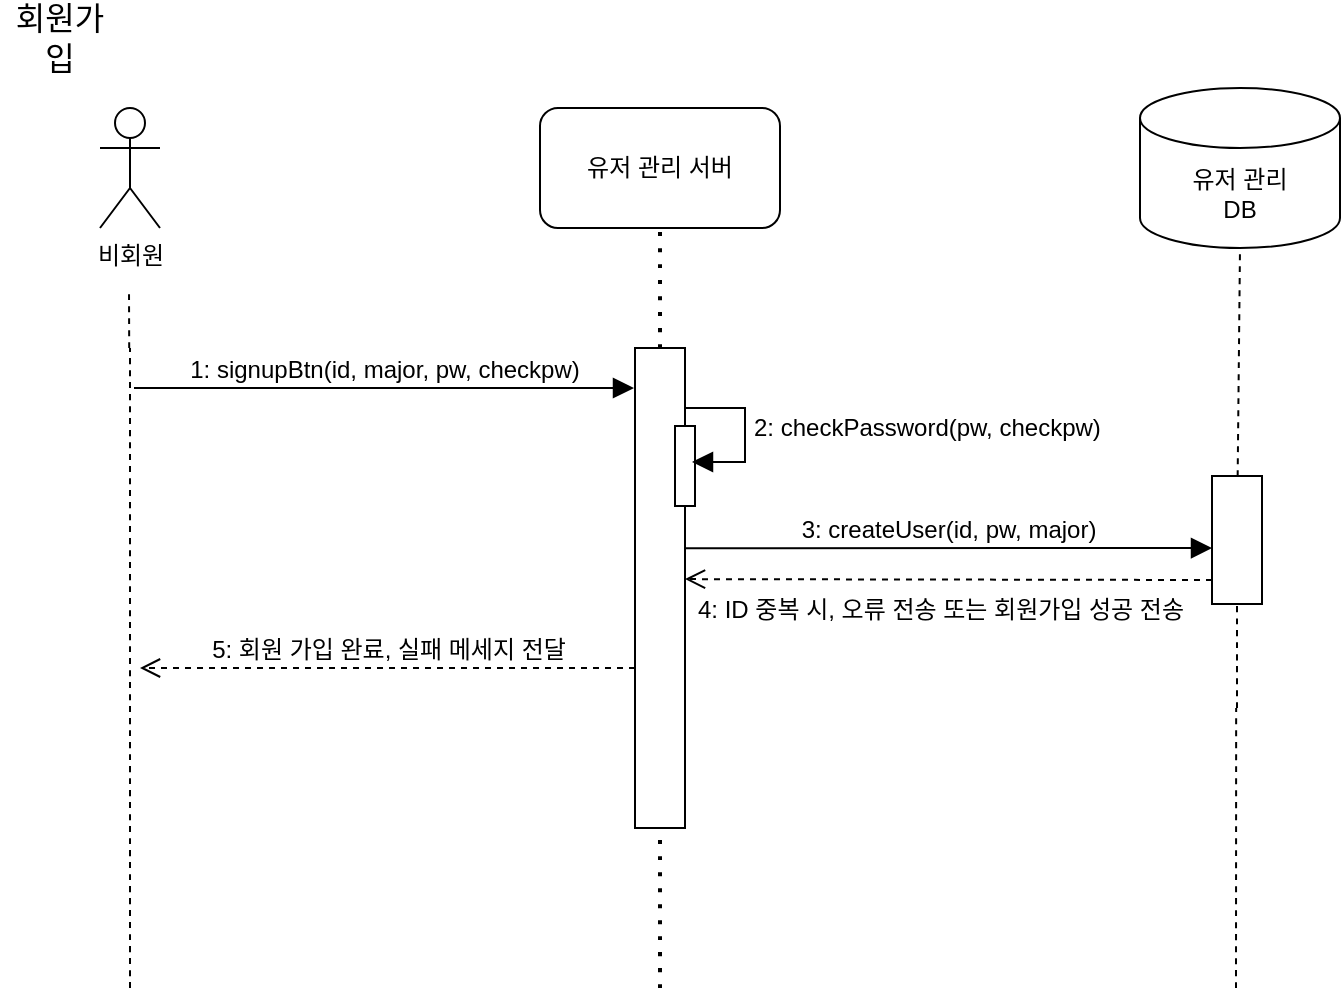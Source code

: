 <mxfile version="24.3.1" type="github" pages="7">
  <diagram name="회원가입" id="2YBvvXClWsGukQMizWep">
    <mxGraphModel dx="849" dy="1054" grid="1" gridSize="10" guides="1" tooltips="1" connect="1" arrows="1" fold="1" page="1" pageScale="1" pageWidth="850" pageHeight="1100" math="0" shadow="0">
      <root>
        <mxCell id="0" />
        <mxCell id="1" parent="0" />
        <mxCell id="lmq6LwTFipSiw43jhtWt-1" value="비회원" style="shape=umlActor;verticalLabelPosition=bottom;verticalAlign=top;html=1;outlineConnect=0;" parent="1" vertex="1">
          <mxGeometry x="100" y="80" width="30" height="60" as="geometry" />
        </mxCell>
        <mxCell id="lmq6LwTFipSiw43jhtWt-6" value="" style="endArrow=none;dashed=1;html=1;rounded=0;fontSize=12;startSize=8;endSize=8;curved=1;" parent="1" edge="1">
          <mxGeometry width="50" height="50" relative="1" as="geometry">
            <mxPoint x="114.6" y="200" as="sourcePoint" />
            <mxPoint x="114.5" y="170" as="targetPoint" />
          </mxGeometry>
        </mxCell>
        <mxCell id="lmq6LwTFipSiw43jhtWt-7" value="회원가입" style="text;html=1;align=center;verticalAlign=middle;whiteSpace=wrap;rounded=0;fontSize=16;" parent="1" vertex="1">
          <mxGeometry x="50" y="30" width="60" height="30" as="geometry" />
        </mxCell>
        <mxCell id="lmq6LwTFipSiw43jhtWt-12" value="유저 관리 서버" style="rounded=1;whiteSpace=wrap;html=1;" parent="1" vertex="1">
          <mxGeometry x="320" y="80" width="120" height="60" as="geometry" />
        </mxCell>
        <mxCell id="lmq6LwTFipSiw43jhtWt-13" value="유저 관리&lt;div&gt;DB&lt;/div&gt;" style="shape=cylinder3;whiteSpace=wrap;html=1;boundedLbl=1;backgroundOutline=1;size=15;" parent="1" vertex="1">
          <mxGeometry x="620" y="70" width="100" height="80" as="geometry" />
        </mxCell>
        <mxCell id="lmq6LwTFipSiw43jhtWt-14" value="" style="endArrow=none;dashed=1;html=1;dashPattern=1 3;strokeWidth=2;rounded=0;fontSize=12;startSize=8;endSize=8;curved=1;entryX=0.5;entryY=1;entryDx=0;entryDy=0;" parent="1" target="lmq6LwTFipSiw43jhtWt-12" edge="1">
          <mxGeometry width="50" height="50" relative="1" as="geometry">
            <mxPoint x="380" y="520" as="sourcePoint" />
            <mxPoint x="360" y="330" as="targetPoint" />
          </mxGeometry>
        </mxCell>
        <mxCell id="lmq6LwTFipSiw43jhtWt-15" value="" style="endArrow=none;dashed=1;html=1;rounded=0;fontSize=12;startSize=8;endSize=8;curved=1;entryX=0.5;entryY=1;entryDx=0;entryDy=0;entryPerimeter=0;" parent="1" source="lmq6LwTFipSiw43jhtWt-20" target="lmq6LwTFipSiw43jhtWt-13" edge="1">
          <mxGeometry width="50" height="50" relative="1" as="geometry">
            <mxPoint x="670" y="730" as="sourcePoint" />
            <mxPoint x="400" y="410" as="targetPoint" />
          </mxGeometry>
        </mxCell>
        <mxCell id="lmq6LwTFipSiw43jhtWt-18" value="" style="rounded=0;whiteSpace=wrap;html=1;" parent="1" vertex="1">
          <mxGeometry x="367.5" y="200" width="25" height="240" as="geometry" />
        </mxCell>
        <mxCell id="lmq6LwTFipSiw43jhtWt-16" value="1: signupBtn(id, major, pw, checkpw)" style="html=1;verticalAlign=bottom;endArrow=block;curved=0;rounded=0;fontSize=12;startSize=8;endSize=8;" parent="1" edge="1">
          <mxGeometry width="80" relative="1" as="geometry">
            <mxPoint x="117" y="220" as="sourcePoint" />
            <mxPoint x="367" y="220" as="targetPoint" />
          </mxGeometry>
        </mxCell>
        <mxCell id="lmq6LwTFipSiw43jhtWt-19" value="3: createUser(id, pw, major)" style="html=1;verticalAlign=bottom;endArrow=block;curved=0;rounded=0;fontSize=12;startSize=8;endSize=8;entryX=0;entryY=0.25;entryDx=0;entryDy=0;exitX=1.013;exitY=0.134;exitDx=0;exitDy=0;exitPerimeter=0;" parent="1" edge="1">
          <mxGeometry x="-0.003" width="80" relative="1" as="geometry">
            <mxPoint x="392.825" y="300.16" as="sourcePoint" />
            <mxPoint x="656" y="300" as="targetPoint" />
            <mxPoint as="offset" />
          </mxGeometry>
        </mxCell>
        <mxCell id="lmq6LwTFipSiw43jhtWt-21" value="" style="endArrow=none;dashed=1;html=1;rounded=0;fontSize=12;startSize=8;endSize=8;curved=1;entryX=0.5;entryY=1;entryDx=0;entryDy=0;entryPerimeter=0;" parent="1" target="lmq6LwTFipSiw43jhtWt-20" edge="1">
          <mxGeometry width="50" height="50" relative="1" as="geometry">
            <mxPoint x="668.5" y="380.0" as="sourcePoint" />
            <mxPoint x="670" y="150" as="targetPoint" />
          </mxGeometry>
        </mxCell>
        <mxCell id="lmq6LwTFipSiw43jhtWt-20" value="" style="rounded=0;whiteSpace=wrap;html=1;" parent="1" vertex="1">
          <mxGeometry x="656" y="264" width="25" height="64" as="geometry" />
        </mxCell>
        <mxCell id="lmq6LwTFipSiw43jhtWt-24" value="" style="endArrow=none;dashed=1;html=1;rounded=0;fontSize=12;startSize=8;endSize=8;curved=1;entryX=0.5;entryY=1;entryDx=0;entryDy=0;entryPerimeter=0;" parent="1" edge="1">
          <mxGeometry width="50" height="50" relative="1" as="geometry">
            <mxPoint x="668" y="520" as="sourcePoint" />
            <mxPoint x="668.08" y="380.0" as="targetPoint" />
          </mxGeometry>
        </mxCell>
        <mxCell id="lmq6LwTFipSiw43jhtWt-25" value="" style="html=1;points=[[0,0,0,0,5],[0,1,0,0,-5],[1,0,0,0,5],[1,1,0,0,-5]];perimeter=orthogonalPerimeter;outlineConnect=0;targetShapes=umlLifeline;portConstraint=eastwest;newEdgeStyle={&quot;curved&quot;:0,&quot;rounded&quot;:0};" parent="1" vertex="1">
          <mxGeometry x="387.5" y="239" width="10" height="40" as="geometry" />
        </mxCell>
        <mxCell id="lmq6LwTFipSiw43jhtWt-26" value="2: checkPassword(pw, checkpw)" style="html=1;align=left;spacingLeft=2;endArrow=block;rounded=0;edgeStyle=orthogonalEdgeStyle;curved=0;rounded=0;fontSize=12;startSize=8;endSize=8;" parent="1" edge="1">
          <mxGeometry x="0.233" relative="1" as="geometry">
            <mxPoint x="392.5" y="200" as="sourcePoint" />
            <Array as="points">
              <mxPoint x="422.5" y="230" />
            </Array>
            <mxPoint x="396" y="257" as="targetPoint" />
            <mxPoint as="offset" />
          </mxGeometry>
        </mxCell>
        <mxCell id="qiXM5G81pv3pnYCw4iOo-2" value="" style="endArrow=none;dashed=1;html=1;rounded=0;fontSize=12;startSize=8;endSize=8;curved=1;" parent="1" edge="1">
          <mxGeometry width="50" height="50" relative="1" as="geometry">
            <mxPoint x="115" y="520" as="sourcePoint" />
            <mxPoint x="115" y="200" as="targetPoint" />
          </mxGeometry>
        </mxCell>
        <mxCell id="P7dCZciEq1uVInMriKRR-4" value="5: 회원 가입 완료, 실패 메세지 전달" style="html=1;verticalAlign=bottom;endArrow=open;dashed=1;endSize=8;curved=0;rounded=0;fontSize=12;" parent="1" edge="1">
          <mxGeometry relative="1" as="geometry">
            <mxPoint x="367.5" y="360" as="sourcePoint" />
            <mxPoint x="120" y="360" as="targetPoint" />
            <mxPoint as="offset" />
          </mxGeometry>
        </mxCell>
        <mxCell id="Pxl3BmEbOAun1elkkA1w-1" value="4: ID 중복 시, 오류 전송 또는 회원가입 성공 전송" style="html=1;verticalAlign=bottom;endArrow=open;dashed=1;endSize=8;curved=0;rounded=0;fontSize=12;exitX=0;exitY=0.5;exitDx=0;exitDy=0;" parent="1" edge="1">
          <mxGeometry x="0.034" y="24" relative="1" as="geometry">
            <mxPoint x="656" y="316" as="sourcePoint" />
            <mxPoint x="392.5" y="315.55" as="targetPoint" />
            <mxPoint as="offset" />
          </mxGeometry>
        </mxCell>
      </root>
    </mxGraphModel>
  </diagram>
  <diagram name="로그인" id="xfcTjQgRxjcba2ydF7YO">
    <mxGraphModel dx="1224" dy="625" grid="1" gridSize="10" guides="1" tooltips="1" connect="1" arrows="1" fold="1" page="1" pageScale="1" pageWidth="850" pageHeight="1100" math="0" shadow="0">
      <root>
        <mxCell id="_w-2rEdW2O8Vtb92VAKG-0" />
        <mxCell id="_w-2rEdW2O8Vtb92VAKG-1" parent="_w-2rEdW2O8Vtb92VAKG-0" />
        <mxCell id="_w-2rEdW2O8Vtb92VAKG-2" value="회원" style="shape=umlActor;verticalLabelPosition=bottom;verticalAlign=top;html=1;outlineConnect=0;" parent="_w-2rEdW2O8Vtb92VAKG-1" vertex="1">
          <mxGeometry x="100" y="80" width="30" height="60" as="geometry" />
        </mxCell>
        <mxCell id="_w-2rEdW2O8Vtb92VAKG-4" value="로그인" style="text;html=1;align=center;verticalAlign=middle;whiteSpace=wrap;rounded=0;fontSize=16;" parent="_w-2rEdW2O8Vtb92VAKG-1" vertex="1">
          <mxGeometry x="50" y="30" width="60" height="30" as="geometry" />
        </mxCell>
        <mxCell id="_w-2rEdW2O8Vtb92VAKG-5" value="유저 관리 서버" style="rounded=1;whiteSpace=wrap;html=1;" parent="_w-2rEdW2O8Vtb92VAKG-1" vertex="1">
          <mxGeometry x="320" y="80" width="120" height="60" as="geometry" />
        </mxCell>
        <mxCell id="_w-2rEdW2O8Vtb92VAKG-6" value="유저 관리&lt;div&gt;DB&lt;/div&gt;" style="shape=cylinder3;whiteSpace=wrap;html=1;boundedLbl=1;backgroundOutline=1;size=15;" parent="_w-2rEdW2O8Vtb92VAKG-1" vertex="1">
          <mxGeometry x="620" y="70" width="100" height="80" as="geometry" />
        </mxCell>
        <mxCell id="_w-2rEdW2O8Vtb92VAKG-7" value="" style="endArrow=none;dashed=1;html=1;dashPattern=1 3;strokeWidth=2;rounded=0;fontSize=12;startSize=8;endSize=8;curved=1;entryX=0.5;entryY=1;entryDx=0;entryDy=0;" parent="_w-2rEdW2O8Vtb92VAKG-1" target="_w-2rEdW2O8Vtb92VAKG-5" edge="1">
          <mxGeometry width="50" height="50" relative="1" as="geometry">
            <mxPoint x="380" y="420" as="sourcePoint" />
            <mxPoint x="360" y="330" as="targetPoint" />
          </mxGeometry>
        </mxCell>
        <mxCell id="_w-2rEdW2O8Vtb92VAKG-8" value="" style="endArrow=none;dashed=1;html=1;rounded=0;fontSize=12;startSize=8;endSize=8;curved=1;entryX=0.5;entryY=1;entryDx=0;entryDy=0;entryPerimeter=0;" parent="_w-2rEdW2O8Vtb92VAKG-1" source="_w-2rEdW2O8Vtb92VAKG-13" target="_w-2rEdW2O8Vtb92VAKG-6" edge="1">
          <mxGeometry width="50" height="50" relative="1" as="geometry">
            <mxPoint x="670" y="730" as="sourcePoint" />
            <mxPoint x="400" y="410" as="targetPoint" />
          </mxGeometry>
        </mxCell>
        <mxCell id="_w-2rEdW2O8Vtb92VAKG-9" value="" style="rounded=0;whiteSpace=wrap;html=1;" parent="_w-2rEdW2O8Vtb92VAKG-1" vertex="1">
          <mxGeometry x="367.5" y="200" width="25" height="170" as="geometry" />
        </mxCell>
        <mxCell id="_w-2rEdW2O8Vtb92VAKG-10" value="1: loginBtn(id, password)" style="html=1;verticalAlign=bottom;endArrow=block;curved=0;rounded=0;fontSize=12;startSize=8;endSize=8;" parent="_w-2rEdW2O8Vtb92VAKG-1" edge="1">
          <mxGeometry x="-0.002" width="80" relative="1" as="geometry">
            <mxPoint x="120" y="220" as="sourcePoint" />
            <mxPoint x="370" y="220" as="targetPoint" />
            <mxPoint as="offset" />
          </mxGeometry>
        </mxCell>
        <mxCell id="_w-2rEdW2O8Vtb92VAKG-11" value="2: getUser(id, password)" style="html=1;verticalAlign=bottom;endArrow=block;curved=0;rounded=0;fontSize=12;startSize=8;endSize=8;entryX=0;entryY=0.5;entryDx=0;entryDy=0;" parent="_w-2rEdW2O8Vtb92VAKG-1" edge="1">
          <mxGeometry x="-0.001" width="80" relative="1" as="geometry">
            <mxPoint x="392.5" y="250" as="sourcePoint" />
            <mxPoint x="656" y="251" as="targetPoint" />
            <mxPoint as="offset" />
          </mxGeometry>
        </mxCell>
        <mxCell id="_w-2rEdW2O8Vtb92VAKG-12" value="" style="endArrow=none;dashed=1;html=1;rounded=0;fontSize=12;startSize=8;endSize=8;curved=1;entryX=0.5;entryY=1;entryDx=0;entryDy=0;entryPerimeter=0;" parent="_w-2rEdW2O8Vtb92VAKG-1" target="_w-2rEdW2O8Vtb92VAKG-13" edge="1">
          <mxGeometry width="50" height="50" relative="1" as="geometry">
            <mxPoint x="669" y="410" as="sourcePoint" />
            <mxPoint x="670" y="150" as="targetPoint" />
          </mxGeometry>
        </mxCell>
        <mxCell id="_w-2rEdW2O8Vtb92VAKG-13" value="" style="rounded=0;whiteSpace=wrap;html=1;" parent="_w-2rEdW2O8Vtb92VAKG-1" vertex="1">
          <mxGeometry x="656" y="240" width="25" height="30" as="geometry" />
        </mxCell>
        <mxCell id="_w-2rEdW2O8Vtb92VAKG-21" value="" style="endArrow=none;dashed=1;html=1;rounded=0;fontSize=12;startSize=8;endSize=8;curved=1;" parent="_w-2rEdW2O8Vtb92VAKG-1" edge="1">
          <mxGeometry width="50" height="50" relative="1" as="geometry">
            <mxPoint x="115" y="440" as="sourcePoint" />
            <mxPoint x="115" y="325" as="targetPoint" />
          </mxGeometry>
        </mxCell>
        <mxCell id="_w-2rEdW2O8Vtb92VAKG-26" value="" style="endArrow=none;dashed=1;html=1;rounded=0;fontSize=12;startSize=8;endSize=8;curved=1;" parent="_w-2rEdW2O8Vtb92VAKG-1" edge="1">
          <mxGeometry width="50" height="50" relative="1" as="geometry">
            <mxPoint x="115" y="295" as="sourcePoint" />
            <mxPoint x="115" y="170" as="targetPoint" />
          </mxGeometry>
        </mxCell>
        <mxCell id="_w-2rEdW2O8Vtb92VAKG-27" value="" style="rounded=0;whiteSpace=wrap;html=1;" parent="_w-2rEdW2O8Vtb92VAKG-1" vertex="1">
          <mxGeometry x="100" y="200" width="30" height="180" as="geometry" />
        </mxCell>
        <mxCell id="0CB9_bkX4wnjLnhcxF2E-0" value="3: 예외 상황 메시지 또는 로그인 성공 전송" style="html=1;verticalAlign=bottom;endArrow=open;dashed=1;endSize=8;curved=0;rounded=0;fontSize=12;exitX=0;exitY=0.5;exitDx=0;exitDy=0;" parent="_w-2rEdW2O8Vtb92VAKG-1" edge="1">
          <mxGeometry x="0.031" y="24" relative="1" as="geometry">
            <mxPoint x="656" y="260.45" as="sourcePoint" />
            <mxPoint x="392.5" y="260" as="targetPoint" />
            <mxPoint as="offset" />
          </mxGeometry>
        </mxCell>
        <mxCell id="0CB9_bkX4wnjLnhcxF2E-2" value="4: 로그인 성공, 실패 메세지 전달" style="html=1;verticalAlign=bottom;endArrow=open;dashed=1;endSize=8;curved=0;rounded=0;fontSize=12;" parent="_w-2rEdW2O8Vtb92VAKG-1" edge="1">
          <mxGeometry x="-0.0" y="20" relative="1" as="geometry">
            <mxPoint x="367.5" y="320.5" as="sourcePoint" />
            <mxPoint x="127.5" y="320" as="targetPoint" />
            <mxPoint as="offset" />
          </mxGeometry>
        </mxCell>
      </root>
    </mxGraphModel>
  </diagram>
  <diagram name="잔여 좌석 조회" id="xvWgONUb2aXQiGLllSk1">
    <mxGraphModel dx="1224" dy="625" grid="1" gridSize="10" guides="1" tooltips="1" connect="1" arrows="1" fold="1" page="1" pageScale="1" pageWidth="850" pageHeight="1100" math="0" shadow="0">
      <root>
        <mxCell id="2KBXHVVGUYB0KBsjJUZ5-0" />
        <mxCell id="2KBXHVVGUYB0KBsjJUZ5-1" parent="2KBXHVVGUYB0KBsjJUZ5-0" />
        <mxCell id="2KBXHVVGUYB0KBsjJUZ5-2" value="회원" style="shape=umlActor;verticalLabelPosition=bottom;verticalAlign=top;html=1;outlineConnect=0;" parent="2KBXHVVGUYB0KBsjJUZ5-1" vertex="1">
          <mxGeometry x="100" y="80" width="30" height="60" as="geometry" />
        </mxCell>
        <mxCell id="2KBXHVVGUYB0KBsjJUZ5-3" value="" style="endArrow=none;dashed=1;html=1;rounded=0;fontSize=12;startSize=8;endSize=8;curved=1;" parent="2KBXHVVGUYB0KBsjJUZ5-1" source="2KBXHVVGUYB0KBsjJUZ5-27" edge="1">
          <mxGeometry width="50" height="50" relative="1" as="geometry">
            <mxPoint x="114" y="720" as="sourcePoint" />
            <mxPoint x="114.5" y="170" as="targetPoint" />
          </mxGeometry>
        </mxCell>
        <mxCell id="2KBXHVVGUYB0KBsjJUZ5-4" value="잔여 좌석 조회" style="text;html=1;align=center;verticalAlign=middle;whiteSpace=wrap;rounded=0;fontSize=16;" parent="2KBXHVVGUYB0KBsjJUZ5-1" vertex="1">
          <mxGeometry x="50" y="30" width="170" height="30" as="geometry" />
        </mxCell>
        <mxCell id="2KBXHVVGUYB0KBsjJUZ5-5" value="좌석 관리 서버" style="rounded=1;whiteSpace=wrap;html=1;" parent="2KBXHVVGUYB0KBsjJUZ5-1" vertex="1">
          <mxGeometry x="320" y="80" width="120" height="60" as="geometry" />
        </mxCell>
        <mxCell id="2KBXHVVGUYB0KBsjJUZ5-6" value="좌석 관리&lt;div&gt;DB&lt;/div&gt;" style="shape=cylinder3;whiteSpace=wrap;html=1;boundedLbl=1;backgroundOutline=1;size=15;" parent="2KBXHVVGUYB0KBsjJUZ5-1" vertex="1">
          <mxGeometry x="620" y="70" width="100" height="80" as="geometry" />
        </mxCell>
        <mxCell id="2KBXHVVGUYB0KBsjJUZ5-7" value="" style="endArrow=none;dashed=1;html=1;dashPattern=1 3;strokeWidth=2;rounded=0;fontSize=12;startSize=8;endSize=8;curved=1;entryX=0.5;entryY=1;entryDx=0;entryDy=0;" parent="2KBXHVVGUYB0KBsjJUZ5-1" target="2KBXHVVGUYB0KBsjJUZ5-5" edge="1">
          <mxGeometry width="50" height="50" relative="1" as="geometry">
            <mxPoint x="380" y="390" as="sourcePoint" />
            <mxPoint x="360" y="330" as="targetPoint" />
          </mxGeometry>
        </mxCell>
        <mxCell id="2KBXHVVGUYB0KBsjJUZ5-8" value="" style="endArrow=none;dashed=1;html=1;rounded=0;fontSize=12;startSize=8;endSize=8;curved=1;entryX=0.5;entryY=1;entryDx=0;entryDy=0;entryPerimeter=0;" parent="2KBXHVVGUYB0KBsjJUZ5-1" source="2KBXHVVGUYB0KBsjJUZ5-13" target="2KBXHVVGUYB0KBsjJUZ5-6" edge="1">
          <mxGeometry width="50" height="50" relative="1" as="geometry">
            <mxPoint x="670" y="730" as="sourcePoint" />
            <mxPoint x="400" y="410" as="targetPoint" />
          </mxGeometry>
        </mxCell>
        <mxCell id="2KBXHVVGUYB0KBsjJUZ5-9" value="" style="rounded=0;whiteSpace=wrap;html=1;" parent="2KBXHVVGUYB0KBsjJUZ5-1" vertex="1">
          <mxGeometry x="367.5" y="200" width="25" height="170" as="geometry" />
        </mxCell>
        <mxCell id="2KBXHVVGUYB0KBsjJUZ5-10" value="1: searchBtn(location)" style="html=1;verticalAlign=bottom;endArrow=block;curved=0;rounded=0;fontSize=12;startSize=8;endSize=8;" parent="2KBXHVVGUYB0KBsjJUZ5-1" edge="1">
          <mxGeometry x="0.04" width="80" relative="1" as="geometry">
            <mxPoint x="120" y="220" as="sourcePoint" />
            <mxPoint x="370" y="220" as="targetPoint" />
            <mxPoint as="offset" />
          </mxGeometry>
        </mxCell>
        <mxCell id="2KBXHVVGUYB0KBsjJUZ5-12" value="" style="endArrow=none;dashed=1;html=1;rounded=0;fontSize=12;startSize=8;endSize=8;curved=1;entryX=0.5;entryY=1;entryDx=0;entryDy=0;entryPerimeter=0;" parent="2KBXHVVGUYB0KBsjJUZ5-1" target="2KBXHVVGUYB0KBsjJUZ5-13" edge="1">
          <mxGeometry width="50" height="50" relative="1" as="geometry">
            <mxPoint x="668.5" y="380" as="sourcePoint" />
            <mxPoint x="670" y="150" as="targetPoint" />
          </mxGeometry>
        </mxCell>
        <mxCell id="2KBXHVVGUYB0KBsjJUZ5-13" value="" style="rounded=0;whiteSpace=wrap;html=1;" parent="2KBXHVVGUYB0KBsjJUZ5-1" vertex="1">
          <mxGeometry x="657.5" y="226" width="25" height="54" as="geometry" />
        </mxCell>
        <mxCell id="2KBXHVVGUYB0KBsjJUZ5-14" value="2: getLocation(locationID)" style="html=1;verticalAlign=bottom;endArrow=block;curved=0;rounded=0;fontSize=12;startSize=8;endSize=8;entryX=0;entryY=0.5;entryDx=0;entryDy=0;" parent="2KBXHVVGUYB0KBsjJUZ5-1" edge="1">
          <mxGeometry x="-0.001" width="80" relative="1" as="geometry">
            <mxPoint x="392.5" y="240" as="sourcePoint" />
            <mxPoint x="656" y="241" as="targetPoint" />
            <mxPoint as="offset" />
          </mxGeometry>
        </mxCell>
        <mxCell id="2KBXHVVGUYB0KBsjJUZ5-21" value="" style="endArrow=none;dashed=1;html=1;rounded=0;fontSize=12;startSize=8;endSize=8;curved=1;entryX=0.5;entryY=1;entryDx=0;entryDy=0;" parent="2KBXHVVGUYB0KBsjJUZ5-1" target="2KBXHVVGUYB0KBsjJUZ5-27" edge="1">
          <mxGeometry width="50" height="50" relative="1" as="geometry">
            <mxPoint x="115" y="410" as="sourcePoint" />
            <mxPoint x="115" y="325" as="targetPoint" />
          </mxGeometry>
        </mxCell>
        <mxCell id="2KBXHVVGUYB0KBsjJUZ5-26" value="" style="endArrow=none;dashed=1;html=1;rounded=0;fontSize=12;startSize=8;endSize=8;curved=1;" parent="2KBXHVVGUYB0KBsjJUZ5-1" target="2KBXHVVGUYB0KBsjJUZ5-27" edge="1">
          <mxGeometry width="50" height="50" relative="1" as="geometry">
            <mxPoint x="115" y="295" as="sourcePoint" />
            <mxPoint x="114.5" y="170" as="targetPoint" />
          </mxGeometry>
        </mxCell>
        <mxCell id="2KBXHVVGUYB0KBsjJUZ5-27" value="" style="rounded=0;whiteSpace=wrap;html=1;" parent="2KBXHVVGUYB0KBsjJUZ5-1" vertex="1">
          <mxGeometry x="100" y="200" width="30" height="170" as="geometry" />
        </mxCell>
        <mxCell id="nW3mKr6mxA57iR2Dk-kb-0" value="3: 해당 장소 좌석 정보 전송" style="html=1;verticalAlign=bottom;endArrow=open;dashed=1;endSize=8;curved=0;rounded=0;fontSize=12;exitX=0;exitY=0.5;exitDx=0;exitDy=0;" parent="2KBXHVVGUYB0KBsjJUZ5-1" edge="1">
          <mxGeometry x="0.03" y="24" relative="1" as="geometry">
            <mxPoint x="656" y="260.45" as="sourcePoint" />
            <mxPoint x="392.5" y="260" as="targetPoint" />
            <mxPoint as="offset" />
          </mxGeometry>
        </mxCell>
        <mxCell id="nW3mKr6mxA57iR2Dk-kb-1" value="4: 해당 장소 좌석 정보 보여주기" style="html=1;verticalAlign=bottom;endArrow=open;dashed=1;endSize=8;curved=0;rounded=0;fontSize=12;exitX=0.009;exitY=0.346;exitDx=0;exitDy=0;exitPerimeter=0;entryX=0.975;entryY=0.346;entryDx=0;entryDy=0;entryPerimeter=0;" parent="2KBXHVVGUYB0KBsjJUZ5-1" edge="1">
          <mxGeometry x="0.03" y="24" relative="1" as="geometry">
            <mxPoint x="368.475" y="330.0" as="sourcePoint" />
            <mxPoint x="130" y="330.0" as="targetPoint" />
            <mxPoint as="offset" />
          </mxGeometry>
        </mxCell>
      </root>
    </mxGraphModel>
  </diagram>
  <diagram name="좌석 배정 신청" id="WIGZHKo7qlWPfyPU66E1">
    <mxGraphModel dx="1224" dy="625" grid="1" gridSize="10" guides="1" tooltips="1" connect="1" arrows="1" fold="1" page="1" pageScale="1" pageWidth="850" pageHeight="1100" math="0" shadow="0">
      <root>
        <mxCell id="PpwfPjqyfCliycpSLVlc-0" />
        <mxCell id="PpwfPjqyfCliycpSLVlc-1" parent="PpwfPjqyfCliycpSLVlc-0" />
        <mxCell id="4zJOaKiFR_U7AnjllImi-12" value="" style="endArrow=none;dashed=1;html=1;rounded=0;fontSize=12;startSize=8;endSize=8;curved=1;entryX=0.5;entryY=1;entryDx=0;entryDy=0;entryPerimeter=0;" parent="PpwfPjqyfCliycpSLVlc-1" edge="1">
          <mxGeometry width="50" height="50" relative="1" as="geometry">
            <mxPoint x="309" y="780" as="sourcePoint" />
            <mxPoint x="309.25" y="550" as="targetPoint" />
          </mxGeometry>
        </mxCell>
        <mxCell id="PpwfPjqyfCliycpSLVlc-2" value="회원" style="shape=umlActor;verticalLabelPosition=bottom;verticalAlign=top;html=1;outlineConnect=0;" parent="PpwfPjqyfCliycpSLVlc-1" vertex="1">
          <mxGeometry x="30" y="100" width="30" height="60" as="geometry" />
        </mxCell>
        <mxCell id="PpwfPjqyfCliycpSLVlc-3" value="" style="endArrow=none;dashed=1;html=1;rounded=0;fontSize=12;startSize=8;endSize=8;curved=1;" parent="PpwfPjqyfCliycpSLVlc-1" source="PpwfPjqyfCliycpSLVlc-18" edge="1">
          <mxGeometry width="50" height="50" relative="1" as="geometry">
            <mxPoint x="44" y="740" as="sourcePoint" />
            <mxPoint x="44.5" y="190" as="targetPoint" />
          </mxGeometry>
        </mxCell>
        <mxCell id="PpwfPjqyfCliycpSLVlc-4" value="좌석 배정 신청" style="text;html=1;align=center;verticalAlign=middle;whiteSpace=wrap;rounded=0;fontSize=16;" parent="PpwfPjqyfCliycpSLVlc-1" vertex="1">
          <mxGeometry x="50" y="30" width="170" height="30" as="geometry" />
        </mxCell>
        <mxCell id="PpwfPjqyfCliycpSLVlc-5" value="좌석 관리 서버" style="rounded=1;whiteSpace=wrap;html=1;" parent="PpwfPjqyfCliycpSLVlc-1" vertex="1">
          <mxGeometry x="250" y="100" width="120" height="60" as="geometry" />
        </mxCell>
        <mxCell id="PpwfPjqyfCliycpSLVlc-6" value="좌석 관리&lt;div&gt;DB&lt;/div&gt;" style="shape=cylinder3;whiteSpace=wrap;html=1;boundedLbl=1;backgroundOutline=1;size=15;" parent="PpwfPjqyfCliycpSLVlc-1" vertex="1">
          <mxGeometry x="460" y="90" width="100" height="80" as="geometry" />
        </mxCell>
        <mxCell id="PpwfPjqyfCliycpSLVlc-7" value="" style="endArrow=none;dashed=1;html=1;dashPattern=1 3;strokeWidth=2;rounded=0;fontSize=12;startSize=8;endSize=8;curved=1;entryX=0.5;entryY=1;entryDx=0;entryDy=0;" parent="PpwfPjqyfCliycpSLVlc-1" target="PpwfPjqyfCliycpSLVlc-5" edge="1">
          <mxGeometry width="50" height="50" relative="1" as="geometry">
            <mxPoint x="310" y="410" as="sourcePoint" />
            <mxPoint x="290" y="350" as="targetPoint" />
          </mxGeometry>
        </mxCell>
        <mxCell id="PpwfPjqyfCliycpSLVlc-8" value="" style="endArrow=none;dashed=1;html=1;rounded=0;fontSize=12;startSize=8;endSize=8;curved=1;entryX=0.5;entryY=1;entryDx=0;entryDy=0;entryPerimeter=0;" parent="PpwfPjqyfCliycpSLVlc-1" source="4zJOaKiFR_U7AnjllImi-1" target="PpwfPjqyfCliycpSLVlc-6" edge="1">
          <mxGeometry width="50" height="50" relative="1" as="geometry">
            <mxPoint x="510" y="750" as="sourcePoint" />
            <mxPoint x="240" y="430" as="targetPoint" />
          </mxGeometry>
        </mxCell>
        <mxCell id="PpwfPjqyfCliycpSLVlc-9" value="" style="rounded=0;whiteSpace=wrap;html=1;" parent="PpwfPjqyfCliycpSLVlc-1" vertex="1">
          <mxGeometry x="297.5" y="220" width="25" height="440" as="geometry" />
        </mxCell>
        <mxCell id="PpwfPjqyfCliycpSLVlc-10" value="1: detailBtn(location, seatNum)" style="html=1;verticalAlign=bottom;endArrow=block;curved=0;rounded=0;fontSize=12;startSize=8;endSize=8;" parent="PpwfPjqyfCliycpSLVlc-1" edge="1">
          <mxGeometry width="80" relative="1" as="geometry">
            <mxPoint x="50" y="240" as="sourcePoint" />
            <mxPoint x="300" y="240" as="targetPoint" />
          </mxGeometry>
        </mxCell>
        <mxCell id="PpwfPjqyfCliycpSLVlc-11" value="" style="endArrow=none;dashed=1;html=1;rounded=0;fontSize=12;startSize=8;endSize=8;curved=1;entryX=0.5;entryY=1;entryDx=0;entryDy=0;entryPerimeter=0;" parent="PpwfPjqyfCliycpSLVlc-1" source="4zJOaKiFR_U7AnjllImi-18" target="PpwfPjqyfCliycpSLVlc-12" edge="1">
          <mxGeometry width="50" height="50" relative="1" as="geometry">
            <mxPoint x="509" y="700" as="sourcePoint" />
            <mxPoint x="510" y="170" as="targetPoint" />
          </mxGeometry>
        </mxCell>
        <mxCell id="PpwfPjqyfCliycpSLVlc-12" value="" style="rounded=0;whiteSpace=wrap;html=1;" parent="PpwfPjqyfCliycpSLVlc-1" vertex="1">
          <mxGeometry x="496" y="330" width="25" height="60" as="geometry" />
        </mxCell>
        <mxCell id="PpwfPjqyfCliycpSLVlc-13" value="해당 좌석이 대여가 가능한지 확인" style="html=1;verticalAlign=bottom;endArrow=block;curved=0;rounded=0;fontSize=12;startSize=8;endSize=8;" parent="PpwfPjqyfCliycpSLVlc-1" edge="1">
          <mxGeometry x="0.002" width="80" relative="1" as="geometry">
            <mxPoint x="323.5" y="350" as="sourcePoint" />
            <mxPoint x="490" y="350" as="targetPoint" />
            <mxPoint as="offset" />
          </mxGeometry>
        </mxCell>
        <mxCell id="PpwfPjqyfCliycpSLVlc-15" value="" style="endArrow=none;dashed=1;html=1;rounded=0;fontSize=12;startSize=8;endSize=8;curved=1;entryX=0.5;entryY=1;entryDx=0;entryDy=0;" parent="PpwfPjqyfCliycpSLVlc-1" target="PpwfPjqyfCliycpSLVlc-18" edge="1">
          <mxGeometry width="50" height="50" relative="1" as="geometry">
            <mxPoint x="45" y="750" as="sourcePoint" />
            <mxPoint x="45" y="345" as="targetPoint" />
          </mxGeometry>
        </mxCell>
        <mxCell id="PpwfPjqyfCliycpSLVlc-16" value="5:&amp;nbsp;&lt;span style=&quot;text-align: left; background-color: rgb(251, 251, 251);&quot;&gt;applyBtn(id, major, seatNum, location)&lt;/span&gt;" style="html=1;verticalAlign=bottom;endArrow=block;curved=0;rounded=0;fontSize=12;startSize=8;endSize=8;" parent="PpwfPjqyfCliycpSLVlc-1" edge="1">
          <mxGeometry x="0.002" width="80" relative="1" as="geometry">
            <mxPoint x="47.5" y="326" as="sourcePoint" />
            <mxPoint x="297.5" y="326" as="targetPoint" />
            <mxPoint as="offset" />
          </mxGeometry>
        </mxCell>
        <mxCell id="PpwfPjqyfCliycpSLVlc-17" value="" style="endArrow=none;dashed=1;html=1;rounded=0;fontSize=12;startSize=8;endSize=8;curved=1;" parent="PpwfPjqyfCliycpSLVlc-1" target="PpwfPjqyfCliycpSLVlc-18" edge="1">
          <mxGeometry width="50" height="50" relative="1" as="geometry">
            <mxPoint x="45" y="315" as="sourcePoint" />
            <mxPoint x="44.5" y="190" as="targetPoint" />
          </mxGeometry>
        </mxCell>
        <mxCell id="PpwfPjqyfCliycpSLVlc-18" value="" style="rounded=0;whiteSpace=wrap;html=1;" parent="PpwfPjqyfCliycpSLVlc-1" vertex="1">
          <mxGeometry x="30" y="220" width="30" height="440" as="geometry" />
        </mxCell>
        <mxCell id="PpwfPjqyfCliycpSLVlc-19" value="이미 사용 중인 좌석일 경우, 대여 불가 공지" style="html=1;verticalAlign=bottom;endArrow=block;curved=0;rounded=0;fontSize=12;startSize=8;endSize=8;exitX=-0.06;exitY=0.384;exitDx=0;exitDy=0;exitPerimeter=0;entryX=1.067;entryY=0.389;entryDx=0;entryDy=0;entryPerimeter=0;" parent="PpwfPjqyfCliycpSLVlc-1" source="PpwfPjqyfCliycpSLVlc-9" target="PpwfPjqyfCliycpSLVlc-18" edge="1">
          <mxGeometry x="-0.021" y="1" width="80" relative="1" as="geometry">
            <mxPoint x="297.5" y="370" as="sourcePoint" />
            <mxPoint x="70" y="366" as="targetPoint" />
            <mxPoint as="offset" />
          </mxGeometry>
        </mxCell>
        <mxCell id="4zJOaKiFR_U7AnjllImi-0" value="2: getSeat(location, seatNum)" style="html=1;verticalAlign=bottom;endArrow=block;curved=0;rounded=0;fontSize=12;startSize=8;endSize=8;entryX=0;entryY=0.25;entryDx=0;entryDy=0;exitX=0.995;exitY=0.082;exitDx=0;exitDy=0;exitPerimeter=0;" parent="PpwfPjqyfCliycpSLVlc-1" source="PpwfPjqyfCliycpSLVlc-9" target="4zJOaKiFR_U7AnjllImi-1" edge="1">
          <mxGeometry x="0.009" y="7" width="80" relative="1" as="geometry">
            <mxPoint x="322.5" y="260" as="sourcePoint" />
            <mxPoint x="490" y="261" as="targetPoint" />
            <mxPoint as="offset" />
          </mxGeometry>
        </mxCell>
        <mxCell id="4zJOaKiFR_U7AnjllImi-2" value="" style="endArrow=none;dashed=1;html=1;rounded=0;fontSize=12;startSize=8;endSize=8;curved=1;entryX=0.5;entryY=1;entryDx=0;entryDy=0;entryPerimeter=0;" parent="PpwfPjqyfCliycpSLVlc-1" source="PpwfPjqyfCliycpSLVlc-12" target="4zJOaKiFR_U7AnjllImi-1" edge="1">
          <mxGeometry width="50" height="50" relative="1" as="geometry">
            <mxPoint x="509" y="340" as="sourcePoint" />
            <mxPoint x="510" y="170" as="targetPoint" />
          </mxGeometry>
        </mxCell>
        <mxCell id="4zJOaKiFR_U7AnjllImi-1" value="" style="rounded=0;whiteSpace=wrap;html=1;" parent="PpwfPjqyfCliycpSLVlc-1" vertex="1">
          <mxGeometry x="496" y="250" width="25" height="30" as="geometry" />
        </mxCell>
        <mxCell id="4zJOaKiFR_U7AnjllImi-3" value="사용자 관리&lt;div&gt;DB&lt;/div&gt;" style="shape=cylinder3;whiteSpace=wrap;html=1;boundedLbl=1;backgroundOutline=1;size=15;" parent="PpwfPjqyfCliycpSLVlc-1" vertex="1">
          <mxGeometry x="620" y="90" width="100" height="80" as="geometry" />
        </mxCell>
        <mxCell id="4zJOaKiFR_U7AnjllImi-4" value="" style="endArrow=none;dashed=1;html=1;rounded=0;fontSize=12;startSize=8;endSize=8;curved=1;entryX=0.5;entryY=1;entryDx=0;entryDy=0;entryPerimeter=0;" parent="PpwfPjqyfCliycpSLVlc-1" target="4zJOaKiFR_U7AnjllImi-3" edge="1">
          <mxGeometry width="50" height="50" relative="1" as="geometry">
            <mxPoint x="670" y="750" as="sourcePoint" />
            <mxPoint x="400" y="430" as="targetPoint" />
          </mxGeometry>
        </mxCell>
        <mxCell id="4zJOaKiFR_U7AnjllImi-5" value="" style="endArrow=none;dashed=1;html=1;rounded=0;fontSize=12;startSize=8;endSize=8;curved=1;entryX=0.5;entryY=1;entryDx=0;entryDy=0;entryPerimeter=0;" parent="PpwfPjqyfCliycpSLVlc-1" target="4zJOaKiFR_U7AnjllImi-6" edge="1">
          <mxGeometry width="50" height="50" relative="1" as="geometry">
            <mxPoint x="668.5" y="400" as="sourcePoint" />
            <mxPoint x="670" y="170" as="targetPoint" />
          </mxGeometry>
        </mxCell>
        <mxCell id="4zJOaKiFR_U7AnjllImi-6" value="" style="rounded=0;whiteSpace=wrap;html=1;" parent="PpwfPjqyfCliycpSLVlc-1" vertex="1">
          <mxGeometry x="657.5" y="400" width="25" height="30" as="geometry" />
        </mxCell>
        <mxCell id="4zJOaKiFR_U7AnjllImi-9" value="회원의 학부 정보 조회 &amp;nbsp;" style="html=1;verticalAlign=bottom;endArrow=block;curved=0;rounded=0;fontSize=12;startSize=8;endSize=8;entryX=0;entryY=0.5;entryDx=0;entryDy=0;" parent="PpwfPjqyfCliycpSLVlc-1" target="4zJOaKiFR_U7AnjllImi-6" edge="1">
          <mxGeometry x="0.002" width="80" relative="1" as="geometry">
            <mxPoint x="322.5" y="414.5" as="sourcePoint" />
            <mxPoint x="494" y="415.5" as="targetPoint" />
            <mxPoint as="offset" />
          </mxGeometry>
        </mxCell>
        <mxCell id="4zJOaKiFR_U7AnjllImi-10" value="해당 좌석의 가능 학부 정보 조회" style="html=1;verticalAlign=bottom;endArrow=block;curved=0;rounded=0;fontSize=12;startSize=8;endSize=8;entryX=-0.055;entryY=0.363;entryDx=0;entryDy=0;entryPerimeter=0;" parent="PpwfPjqyfCliycpSLVlc-1" edge="1">
          <mxGeometry x="0.002" width="80" relative="1" as="geometry">
            <mxPoint x="324.5" y="380" as="sourcePoint" />
            <mxPoint x="496" y="381" as="targetPoint" />
            <mxPoint as="offset" />
          </mxGeometry>
        </mxCell>
        <mxCell id="4zJOaKiFR_U7AnjllImi-13" value="" style="html=1;points=[[0,0,0,0,5],[0,1,0,0,-5],[1,0,0,0,5],[1,1,0,0,-5]];perimeter=orthogonalPerimeter;outlineConnect=0;targetShapes=umlLifeline;portConstraint=eastwest;newEdgeStyle={&quot;curved&quot;:0,&quot;rounded&quot;:0};" parent="PpwfPjqyfCliycpSLVlc-1" vertex="1">
          <mxGeometry x="322.5" y="470" width="10" height="40" as="geometry" />
        </mxCell>
        <mxCell id="4zJOaKiFR_U7AnjllImi-14" value="회원 학부 정보와 좌석의 가능 학부 정보가 일치하는지 확인" style="html=1;align=left;spacingLeft=2;endArrow=block;rounded=0;edgeStyle=orthogonalEdgeStyle;curved=0;rounded=0;fontSize=12;startSize=8;endSize=8;" parent="PpwfPjqyfCliycpSLVlc-1" target="4zJOaKiFR_U7AnjllImi-13" edge="1">
          <mxGeometry x="0.012" relative="1" as="geometry">
            <mxPoint x="325" y="457" as="sourcePoint" />
            <Array as="points">
              <mxPoint x="355" y="457" />
              <mxPoint x="355" y="490" />
            </Array>
            <mxPoint as="offset" />
          </mxGeometry>
        </mxCell>
        <mxCell id="4zJOaKiFR_U7AnjllImi-16" value="일치하지 않을 경우, 대여 불가 공지&lt;div&gt;일치할 경우, 좌석 대여 성공 공지&lt;/div&gt;" style="html=1;verticalAlign=bottom;endArrow=block;curved=0;rounded=0;fontSize=12;startSize=8;endSize=8;exitX=-0.1;exitY=0.926;exitDx=0;exitDy=0;exitPerimeter=0;entryX=1.056;entryY=0.928;entryDx=0;entryDy=0;entryPerimeter=0;" parent="PpwfPjqyfCliycpSLVlc-1" source="PpwfPjqyfCliycpSLVlc-9" target="PpwfPjqyfCliycpSLVlc-18" edge="1">
          <mxGeometry x="-0.021" y="1" width="80" relative="1" as="geometry">
            <mxPoint x="300" y="550" as="sourcePoint" />
            <mxPoint x="64" y="570" as="targetPoint" />
            <mxPoint as="offset" />
          </mxGeometry>
        </mxCell>
        <mxCell id="4zJOaKiFR_U7AnjllImi-19" value="" style="endArrow=none;dashed=1;html=1;rounded=0;fontSize=12;startSize=8;endSize=8;curved=1;entryX=0.5;entryY=1;entryDx=0;entryDy=0;entryPerimeter=0;" parent="PpwfPjqyfCliycpSLVlc-1" target="4zJOaKiFR_U7AnjllImi-18" edge="1">
          <mxGeometry width="50" height="50" relative="1" as="geometry">
            <mxPoint x="509" y="770" as="sourcePoint" />
            <mxPoint x="509" y="390" as="targetPoint" />
          </mxGeometry>
        </mxCell>
        <mxCell id="4zJOaKiFR_U7AnjllImi-18" value="" style="rounded=0;whiteSpace=wrap;html=1;" parent="PpwfPjqyfCliycpSLVlc-1" vertex="1">
          <mxGeometry x="496" y="540" width="25" height="30" as="geometry" />
        </mxCell>
        <mxCell id="4zJOaKiFR_U7AnjllImi-20" value="일치할 경우,&lt;div&gt;해당 좌석 상태 대여 중으로 업데이트&lt;/div&gt;" style="html=1;verticalAlign=bottom;endArrow=block;curved=0;rounded=0;fontSize=12;startSize=8;endSize=8;entryX=-0.055;entryY=0.363;entryDx=0;entryDy=0;entryPerimeter=0;" parent="PpwfPjqyfCliycpSLVlc-1" edge="1">
          <mxGeometry x="0.002" width="80" relative="1" as="geometry">
            <mxPoint x="324.5" y="554.5" as="sourcePoint" />
            <mxPoint x="496" y="555.5" as="targetPoint" />
            <mxPoint as="offset" />
          </mxGeometry>
        </mxCell>
        <mxCell id="zuwIt1YXjz1c-ViQoDfs-0" value="일치할 경우,&lt;div&gt;해당 회원의 상태를 이용 중으로 업데이트&lt;/div&gt;" style="html=1;verticalAlign=bottom;endArrow=block;curved=0;rounded=0;fontSize=12;startSize=8;endSize=8;entryX=0;entryY=0.75;entryDx=0;entryDy=0;" parent="PpwfPjqyfCliycpSLVlc-1" target="zuwIt1YXjz1c-ViQoDfs-1" edge="1">
          <mxGeometry x="0.002" width="80" relative="1" as="geometry">
            <mxPoint x="324.5" y="610" as="sourcePoint" />
            <mxPoint x="620" y="610" as="targetPoint" />
            <mxPoint as="offset" />
          </mxGeometry>
        </mxCell>
        <mxCell id="zuwIt1YXjz1c-ViQoDfs-1" value="" style="rounded=0;whiteSpace=wrap;html=1;" parent="PpwfPjqyfCliycpSLVlc-1" vertex="1">
          <mxGeometry x="660" y="590" width="25" height="30" as="geometry" />
        </mxCell>
        <mxCell id="HxDU7NuDoknfD3pTdt9l-0" value="3: 해당 좌석 상세 정보 전송" style="html=1;verticalAlign=bottom;endArrow=open;dashed=1;endSize=8;curved=0;rounded=0;fontSize=12;entryX=0.975;entryY=0.346;entryDx=0;entryDy=0;entryPerimeter=0;exitX=0;exitY=0.633;exitDx=0;exitDy=0;exitPerimeter=0;" parent="PpwfPjqyfCliycpSLVlc-1" source="4zJOaKiFR_U7AnjllImi-1" edge="1">
          <mxGeometry x="0.03" y="24" relative="1" as="geometry">
            <mxPoint x="490" y="270" as="sourcePoint" />
            <mxPoint x="321.53" y="270.0" as="targetPoint" />
            <mxPoint as="offset" />
          </mxGeometry>
        </mxCell>
        <mxCell id="HxDU7NuDoknfD3pTdt9l-1" value="4: 해당 좌석에 대한 정보 제공" style="html=1;verticalAlign=bottom;endArrow=open;dashed=1;endSize=8;curved=0;rounded=0;fontSize=12;exitX=0.009;exitY=0.346;exitDx=0;exitDy=0;exitPerimeter=0;entryX=0.975;entryY=0.346;entryDx=0;entryDy=0;entryPerimeter=0;" parent="PpwfPjqyfCliycpSLVlc-1" edge="1">
          <mxGeometry x="-0.004" y="20" relative="1" as="geometry">
            <mxPoint x="298.475" y="280.0" as="sourcePoint" />
            <mxPoint x="60" y="280.0" as="targetPoint" />
            <mxPoint as="offset" />
          </mxGeometry>
        </mxCell>
      </root>
    </mxGraphModel>
  </diagram>
  <diagram name="배정 좌석 확인" id="Ps8qZK3bL49_wSJUb_Qv">
    <mxGraphModel dx="1224" dy="625" grid="1" gridSize="10" guides="1" tooltips="1" connect="1" arrows="1" fold="1" page="1" pageScale="1" pageWidth="850" pageHeight="1100" math="0" shadow="0">
      <root>
        <mxCell id="nsABx-BomZK_lhBhXkGz-0" />
        <mxCell id="nsABx-BomZK_lhBhXkGz-1" parent="nsABx-BomZK_lhBhXkGz-0" />
        <mxCell id="nsABx-BomZK_lhBhXkGz-3" value="회원" style="shape=umlActor;verticalLabelPosition=bottom;verticalAlign=top;html=1;outlineConnect=0;" parent="nsABx-BomZK_lhBhXkGz-1" vertex="1">
          <mxGeometry x="30" y="110" width="30" height="60" as="geometry" />
        </mxCell>
        <mxCell id="nsABx-BomZK_lhBhXkGz-4" value="" style="endArrow=none;dashed=1;html=1;rounded=0;fontSize=12;startSize=8;endSize=8;curved=1;" parent="nsABx-BomZK_lhBhXkGz-1" source="nsABx-BomZK_lhBhXkGz-19" edge="1">
          <mxGeometry width="50" height="50" relative="1" as="geometry">
            <mxPoint x="44" y="750" as="sourcePoint" />
            <mxPoint x="44.5" y="200" as="targetPoint" />
          </mxGeometry>
        </mxCell>
        <mxCell id="nsABx-BomZK_lhBhXkGz-5" value="배정 좌석 확인" style="text;html=1;align=center;verticalAlign=middle;whiteSpace=wrap;rounded=0;fontSize=16;" parent="nsABx-BomZK_lhBhXkGz-1" vertex="1">
          <mxGeometry x="50" y="30" width="170" height="30" as="geometry" />
        </mxCell>
        <mxCell id="nsABx-BomZK_lhBhXkGz-6" value="유저 관리 서버" style="rounded=1;whiteSpace=wrap;html=1;" parent="nsABx-BomZK_lhBhXkGz-1" vertex="1">
          <mxGeometry x="250" y="110" width="120" height="60" as="geometry" />
        </mxCell>
        <mxCell id="nsABx-BomZK_lhBhXkGz-7" value="좌석 관리&lt;div&gt;DB&lt;/div&gt;" style="shape=cylinder3;whiteSpace=wrap;html=1;boundedLbl=1;backgroundOutline=1;size=15;" parent="nsABx-BomZK_lhBhXkGz-1" vertex="1">
          <mxGeometry x="670" y="100" width="100" height="80" as="geometry" />
        </mxCell>
        <mxCell id="nsABx-BomZK_lhBhXkGz-8" value="" style="endArrow=none;dashed=1;html=1;dashPattern=1 3;strokeWidth=2;rounded=0;fontSize=12;startSize=8;endSize=8;curved=1;entryX=0.5;entryY=1;entryDx=0;entryDy=0;" parent="nsABx-BomZK_lhBhXkGz-1" target="nsABx-BomZK_lhBhXkGz-6" edge="1">
          <mxGeometry width="50" height="50" relative="1" as="geometry">
            <mxPoint x="310" y="490" as="sourcePoint" />
            <mxPoint x="290" y="360" as="targetPoint" />
          </mxGeometry>
        </mxCell>
        <mxCell id="nsABx-BomZK_lhBhXkGz-9" value="" style="endArrow=none;dashed=1;html=1;rounded=0;fontSize=12;startSize=8;endSize=8;curved=1;entryX=0.5;entryY=1;entryDx=0;entryDy=0;entryPerimeter=0;" parent="nsABx-BomZK_lhBhXkGz-1" source="nsABx-BomZK_lhBhXkGz-13" target="nsABx-BomZK_lhBhXkGz-7" edge="1">
          <mxGeometry width="50" height="50" relative="1" as="geometry">
            <mxPoint x="718.737" y="260" as="sourcePoint" />
            <mxPoint x="450" y="440" as="targetPoint" />
          </mxGeometry>
        </mxCell>
        <mxCell id="nsABx-BomZK_lhBhXkGz-10" value="" style="rounded=0;whiteSpace=wrap;html=1;" parent="nsABx-BomZK_lhBhXkGz-1" vertex="1">
          <mxGeometry x="297.5" y="230" width="25" height="150" as="geometry" />
        </mxCell>
        <mxCell id="nsABx-BomZK_lhBhXkGz-11" value="1: 나의 배정 좌석 확인 서비스 클릭" style="html=1;verticalAlign=bottom;endArrow=block;curved=0;rounded=0;fontSize=12;startSize=8;endSize=8;" parent="nsABx-BomZK_lhBhXkGz-1" edge="1">
          <mxGeometry width="80" relative="1" as="geometry">
            <mxPoint x="50" y="250" as="sourcePoint" />
            <mxPoint x="300" y="250" as="targetPoint" />
          </mxGeometry>
        </mxCell>
        <mxCell id="nsABx-BomZK_lhBhXkGz-12" value="" style="endArrow=none;dashed=1;html=1;rounded=0;fontSize=12;startSize=8;endSize=8;curved=1;entryX=0.5;entryY=1;entryDx=0;entryDy=0;entryPerimeter=0;" parent="nsABx-BomZK_lhBhXkGz-1" target="nsABx-BomZK_lhBhXkGz-13" edge="1">
          <mxGeometry width="50" height="50" relative="1" as="geometry">
            <mxPoint x="720" y="500" as="sourcePoint" />
            <mxPoint x="720" y="180" as="targetPoint" />
          </mxGeometry>
        </mxCell>
        <mxCell id="nsABx-BomZK_lhBhXkGz-13" value="" style="rounded=0;whiteSpace=wrap;html=1;" parent="nsABx-BomZK_lhBhXkGz-1" vertex="1">
          <mxGeometry x="707.5" y="337" width="25" height="30" as="geometry" />
        </mxCell>
        <mxCell id="nsABx-BomZK_lhBhXkGz-14" value="4: getSeat(location, seatNum, userId)" style="html=1;verticalAlign=bottom;endArrow=block;curved=0;rounded=0;fontSize=12;startSize=8;endSize=8;exitX=1;exitY=0.75;exitDx=0;exitDy=0;entryX=0.1;entryY=0.35;entryDx=0;entryDy=0;entryPerimeter=0;" parent="nsABx-BomZK_lhBhXkGz-1" source="rXEiWBD-4G9tlzMvCLsn-1" target="nsABx-BomZK_lhBhXkGz-13" edge="1">
          <mxGeometry x="0.004" width="80" relative="1" as="geometry">
            <mxPoint x="490" y="351.52" as="sourcePoint" />
            <mxPoint x="710" y="350" as="targetPoint" />
            <mxPoint as="offset" />
          </mxGeometry>
        </mxCell>
        <mxCell id="nsABx-BomZK_lhBhXkGz-16" value="" style="endArrow=none;dashed=1;html=1;rounded=0;fontSize=12;startSize=8;endSize=8;curved=1;entryX=0.5;entryY=1;entryDx=0;entryDy=0;" parent="nsABx-BomZK_lhBhXkGz-1" target="nsABx-BomZK_lhBhXkGz-19" edge="1">
          <mxGeometry width="50" height="50" relative="1" as="geometry">
            <mxPoint x="45" y="420" as="sourcePoint" />
            <mxPoint x="45" y="355" as="targetPoint" />
          </mxGeometry>
        </mxCell>
        <mxCell id="nsABx-BomZK_lhBhXkGz-18" value="" style="endArrow=none;dashed=1;html=1;rounded=0;fontSize=12;startSize=8;endSize=8;curved=1;" parent="nsABx-BomZK_lhBhXkGz-1" target="nsABx-BomZK_lhBhXkGz-19" edge="1">
          <mxGeometry width="50" height="50" relative="1" as="geometry">
            <mxPoint x="45" y="325" as="sourcePoint" />
            <mxPoint x="44.5" y="200" as="targetPoint" />
          </mxGeometry>
        </mxCell>
        <mxCell id="nsABx-BomZK_lhBhXkGz-19" value="" style="rounded=0;whiteSpace=wrap;html=1;" parent="nsABx-BomZK_lhBhXkGz-1" vertex="1">
          <mxGeometry x="30" y="230" width="30" height="150" as="geometry" />
        </mxCell>
        <mxCell id="nsABx-BomZK_lhBhXkGz-21" value="2: getUser(id)" style="html=1;verticalAlign=bottom;endArrow=block;curved=0;rounded=0;fontSize=12;startSize=8;endSize=8;entryX=0.03;entryY=0.094;entryDx=0;entryDy=0;entryPerimeter=0;" parent="nsABx-BomZK_lhBhXkGz-1" target="nsABx-BomZK_lhBhXkGz-27" edge="1">
          <mxGeometry x="-0.001" width="80" relative="1" as="geometry">
            <mxPoint x="322.5" y="260" as="sourcePoint" />
            <mxPoint x="810" y="270" as="targetPoint" />
            <mxPoint as="offset" />
          </mxGeometry>
        </mxCell>
        <mxCell id="nsABx-BomZK_lhBhXkGz-24" value="유저 관리&lt;div&gt;DB&lt;/div&gt;" style="shape=cylinder3;whiteSpace=wrap;html=1;boundedLbl=1;backgroundOutline=1;size=15;" parent="nsABx-BomZK_lhBhXkGz-1" vertex="1">
          <mxGeometry x="830" y="100" width="100" height="80" as="geometry" />
        </mxCell>
        <mxCell id="nsABx-BomZK_lhBhXkGz-25" value="" style="endArrow=none;dashed=1;html=1;rounded=0;fontSize=12;startSize=8;endSize=8;curved=1;entryX=0.5;entryY=1;entryDx=0;entryDy=0;entryPerimeter=0;" parent="nsABx-BomZK_lhBhXkGz-1" source="nsABx-BomZK_lhBhXkGz-27" target="nsABx-BomZK_lhBhXkGz-24" edge="1">
          <mxGeometry width="50" height="50" relative="1" as="geometry">
            <mxPoint x="880" y="640" as="sourcePoint" />
            <mxPoint x="610" y="440" as="targetPoint" />
          </mxGeometry>
        </mxCell>
        <mxCell id="nsABx-BomZK_lhBhXkGz-26" value="" style="endArrow=none;dashed=1;html=1;rounded=0;fontSize=12;startSize=8;endSize=8;curved=1;entryX=0.5;entryY=1;entryDx=0;entryDy=0;entryPerimeter=0;" parent="nsABx-BomZK_lhBhXkGz-1" target="nsABx-BomZK_lhBhXkGz-27" edge="1">
          <mxGeometry width="50" height="50" relative="1" as="geometry">
            <mxPoint x="880" y="510" as="sourcePoint" />
            <mxPoint x="720" y="180" as="targetPoint" />
            <Array as="points" />
          </mxGeometry>
        </mxCell>
        <mxCell id="nsABx-BomZK_lhBhXkGz-27" value="" style="rounded=0;whiteSpace=wrap;html=1;" parent="nsABx-BomZK_lhBhXkGz-1" vertex="1">
          <mxGeometry x="867.5" y="250" width="25" height="110" as="geometry" />
        </mxCell>
        <mxCell id="l6nPBSD4xLy4LiBRqJLW-0" value="3.a: 빌린 좌석이 없을 경우 전송" style="html=1;verticalAlign=bottom;endArrow=open;dashed=1;endSize=8;curved=0;rounded=0;fontSize=12;exitX=-0.061;exitY=0.181;exitDx=0;exitDy=0;exitPerimeter=0;" parent="nsABx-BomZK_lhBhXkGz-1" source="nsABx-BomZK_lhBhXkGz-27" edge="1">
          <mxGeometry x="-0.003" y="20" relative="1" as="geometry">
            <mxPoint x="586" y="270.45" as="sourcePoint" />
            <mxPoint x="322.5" y="270" as="targetPoint" />
            <mxPoint as="offset" />
          </mxGeometry>
        </mxCell>
        <mxCell id="l6nPBSD4xLy4LiBRqJLW-1" value="4.a: 해당 회원에게 이용 중인 좌석 정보가 없으면,&lt;div&gt;이용이 불가능한 서비스라고 공지&lt;/div&gt;" style="html=1;verticalAlign=bottom;endArrow=open;dashed=1;endSize=8;curved=0;rounded=0;fontSize=12;exitX=-0.045;exitY=0.581;exitDx=0;exitDy=0;exitPerimeter=0;" parent="nsABx-BomZK_lhBhXkGz-1" edge="1">
          <mxGeometry x="-0.096" y="40" relative="1" as="geometry">
            <mxPoint x="297.375" y="290.15" as="sourcePoint" />
            <mxPoint x="60" y="290" as="targetPoint" />
            <mxPoint as="offset" />
          </mxGeometry>
        </mxCell>
        <mxCell id="l6nPBSD4xLy4LiBRqJLW-3" value="좌석 관리 서버" style="rounded=1;whiteSpace=wrap;html=1;" parent="nsABx-BomZK_lhBhXkGz-1" vertex="1">
          <mxGeometry x="430" y="110" width="120" height="60" as="geometry" />
        </mxCell>
        <mxCell id="l6nPBSD4xLy4LiBRqJLW-4" value="" style="endArrow=none;dashed=1;html=1;dashPattern=1 3;strokeWidth=2;rounded=0;fontSize=12;startSize=8;endSize=8;curved=1;entryX=0.5;entryY=1;entryDx=0;entryDy=0;" parent="nsABx-BomZK_lhBhXkGz-1" edge="1">
          <mxGeometry width="50" height="50" relative="1" as="geometry">
            <mxPoint x="490" y="490" as="sourcePoint" />
            <mxPoint x="489.52" y="170" as="targetPoint" />
          </mxGeometry>
        </mxCell>
        <mxCell id="l6nPBSD4xLy4LiBRqJLW-9" value="3: 빌린 좌석 있을 경우 전송" style="html=1;verticalAlign=bottom;endArrow=open;dashed=1;endSize=8;curved=0;rounded=0;fontSize=12;exitX=-0.132;exitY=0.367;exitDx=0;exitDy=0;exitPerimeter=0;entryX=1.03;entryY=0.199;entryDx=0;entryDy=0;entryPerimeter=0;" parent="nsABx-BomZK_lhBhXkGz-1" target="rXEiWBD-4G9tlzMvCLsn-1" edge="1">
          <mxGeometry x="-0.004" y="20" relative="1" as="geometry">
            <mxPoint x="867.5" y="300.37" as="sourcePoint" />
            <mxPoint x="493.3" y="300" as="targetPoint" />
            <mxPoint as="offset" />
          </mxGeometry>
        </mxCell>
        <mxCell id="rXEiWBD-4G9tlzMvCLsn-0" value="5: 해당 좌석 상세 정보 제공" style="html=1;verticalAlign=bottom;endArrow=open;dashed=1;endSize=8;curved=0;rounded=0;fontSize=12;exitX=0;exitY=0.75;exitDx=0;exitDy=0;entryX=1.069;entryY=0.882;entryDx=0;entryDy=0;entryPerimeter=0;" parent="nsABx-BomZK_lhBhXkGz-1" source="nsABx-BomZK_lhBhXkGz-13" target="rXEiWBD-4G9tlzMvCLsn-1" edge="1">
          <mxGeometry x="-0.007" y="20" relative="1" as="geometry">
            <mxPoint x="816" y="360" as="sourcePoint" />
            <mxPoint x="510" y="370" as="targetPoint" />
            <mxPoint as="offset" />
          </mxGeometry>
        </mxCell>
        <mxCell id="rXEiWBD-4G9tlzMvCLsn-1" value="" style="rounded=0;whiteSpace=wrap;html=1;" parent="nsABx-BomZK_lhBhXkGz-1" vertex="1">
          <mxGeometry x="477.5" y="280" width="25" height="90" as="geometry" />
        </mxCell>
        <mxCell id="rXEiWBD-4G9tlzMvCLsn-2" value="6: 해당 좌석 상세 정보 제공" style="html=1;verticalAlign=bottom;endArrow=open;dashed=1;endSize=8;curved=0;rounded=0;fontSize=12;exitX=0.035;exitY=0.877;exitDx=0;exitDy=0;exitPerimeter=0;" parent="nsABx-BomZK_lhBhXkGz-1" source="rXEiWBD-4G9tlzMvCLsn-1" edge="1">
          <mxGeometry x="0.206" y="20" relative="1" as="geometry">
            <mxPoint x="350" y="360" as="sourcePoint" />
            <mxPoint x="60" y="360" as="targetPoint" />
            <mxPoint as="offset" />
          </mxGeometry>
        </mxCell>
      </root>
    </mxGraphModel>
  </diagram>
  <diagram name="좌석 반납" id="8VdD1YzRlduRzywfWi3p">
    <mxGraphModel dx="1224" dy="625" grid="1" gridSize="10" guides="1" tooltips="1" connect="1" arrows="1" fold="1" page="1" pageScale="1" pageWidth="850" pageHeight="1100" math="0" shadow="0">
      <root>
        <mxCell id="kwXg_oF9q3oiJeOSXN9p-0" />
        <mxCell id="kwXg_oF9q3oiJeOSXN9p-1" parent="kwXg_oF9q3oiJeOSXN9p-0" />
        <mxCell id="kwXg_oF9q3oiJeOSXN9p-2" value="회원" style="shape=umlActor;verticalLabelPosition=bottom;verticalAlign=top;html=1;outlineConnect=0;" parent="kwXg_oF9q3oiJeOSXN9p-1" vertex="1">
          <mxGeometry x="10" y="90" width="30" height="60" as="geometry" />
        </mxCell>
        <mxCell id="kwXg_oF9q3oiJeOSXN9p-3" value="" style="endArrow=none;dashed=1;html=1;rounded=0;fontSize=12;startSize=8;endSize=8;curved=1;" parent="kwXg_oF9q3oiJeOSXN9p-1" source="kwXg_oF9q3oiJeOSXN9p-17" edge="1">
          <mxGeometry width="50" height="50" relative="1" as="geometry">
            <mxPoint x="24" y="730" as="sourcePoint" />
            <mxPoint x="24.5" y="180" as="targetPoint" />
          </mxGeometry>
        </mxCell>
        <mxCell id="kwXg_oF9q3oiJeOSXN9p-4" value="좌석 반납" style="text;html=1;align=center;verticalAlign=middle;whiteSpace=wrap;rounded=0;fontSize=16;" parent="kwXg_oF9q3oiJeOSXN9p-1" vertex="1">
          <mxGeometry x="50" y="30" width="120" height="30" as="geometry" />
        </mxCell>
        <mxCell id="kwXg_oF9q3oiJeOSXN9p-5" value="좌석 관리 서버" style="rounded=1;whiteSpace=wrap;html=1;" parent="kwXg_oF9q3oiJeOSXN9p-1" vertex="1">
          <mxGeometry x="330" y="90" width="120" height="60" as="geometry" />
        </mxCell>
        <mxCell id="kwXg_oF9q3oiJeOSXN9p-6" value="좌석 관리&lt;div&gt;DB&lt;/div&gt;" style="shape=cylinder3;whiteSpace=wrap;html=1;boundedLbl=1;backgroundOutline=1;size=15;" parent="kwXg_oF9q3oiJeOSXN9p-1" vertex="1">
          <mxGeometry x="600" y="80" width="100" height="80" as="geometry" />
        </mxCell>
        <mxCell id="kwXg_oF9q3oiJeOSXN9p-7" value="" style="endArrow=none;dashed=1;html=1;dashPattern=1 3;strokeWidth=2;rounded=0;fontSize=12;startSize=8;endSize=8;curved=1;entryX=0.5;entryY=1;entryDx=0;entryDy=0;" parent="kwXg_oF9q3oiJeOSXN9p-1" target="kwXg_oF9q3oiJeOSXN9p-5" edge="1">
          <mxGeometry width="50" height="50" relative="1" as="geometry">
            <mxPoint x="390" y="450" as="sourcePoint" />
            <mxPoint x="370" y="340" as="targetPoint" />
          </mxGeometry>
        </mxCell>
        <mxCell id="kwXg_oF9q3oiJeOSXN9p-8" value="" style="endArrow=none;dashed=1;html=1;rounded=0;fontSize=12;startSize=8;endSize=8;curved=1;entryX=0.5;entryY=1;entryDx=0;entryDy=0;entryPerimeter=0;" parent="kwXg_oF9q3oiJeOSXN9p-1" source="kwXg_oF9q3oiJeOSXN9p-12" target="kwXg_oF9q3oiJeOSXN9p-6" edge="1">
          <mxGeometry width="50" height="50" relative="1" as="geometry">
            <mxPoint x="648.737" y="240" as="sourcePoint" />
            <mxPoint x="380" y="420" as="targetPoint" />
          </mxGeometry>
        </mxCell>
        <mxCell id="kwXg_oF9q3oiJeOSXN9p-9" value="" style="rounded=0;whiteSpace=wrap;html=1;" parent="kwXg_oF9q3oiJeOSXN9p-1" vertex="1">
          <mxGeometry x="377.5" y="210" width="25" height="90" as="geometry" />
        </mxCell>
        <mxCell id="kwXg_oF9q3oiJeOSXN9p-10" value="1: returnBtn(id, location, seatNum)" style="html=1;verticalAlign=bottom;endArrow=block;curved=0;rounded=0;fontSize=12;startSize=8;endSize=8;entryX=0;entryY=0;entryDx=0;entryDy=0;exitX=1;exitY=0;exitDx=0;exitDy=0;" parent="kwXg_oF9q3oiJeOSXN9p-1" edge="1">
          <mxGeometry x="-0.249" width="80" relative="1" as="geometry">
            <mxPoint x="40" y="214" as="sourcePoint" />
            <mxPoint x="377.5" y="214" as="targetPoint" />
            <mxPoint as="offset" />
          </mxGeometry>
        </mxCell>
        <mxCell id="kwXg_oF9q3oiJeOSXN9p-11" value="" style="endArrow=none;dashed=1;html=1;rounded=0;fontSize=12;startSize=8;endSize=8;curved=1;entryX=0.5;entryY=1;entryDx=0;entryDy=0;entryPerimeter=0;" parent="kwXg_oF9q3oiJeOSXN9p-1" target="kwXg_oF9q3oiJeOSXN9p-12" edge="1">
          <mxGeometry width="50" height="50" relative="1" as="geometry">
            <mxPoint x="650" y="450" as="sourcePoint" />
            <mxPoint x="650" y="160" as="targetPoint" />
          </mxGeometry>
        </mxCell>
        <mxCell id="kwXg_oF9q3oiJeOSXN9p-12" value="" style="rounded=0;whiteSpace=wrap;html=1;" parent="kwXg_oF9q3oiJeOSXN9p-1" vertex="1">
          <mxGeometry x="637.5" y="210" width="25" height="50" as="geometry" />
        </mxCell>
        <mxCell id="kwXg_oF9q3oiJeOSXN9p-13" value="&lt;font style=&quot;font-size: 10px;&quot;&gt;2: updateSeatStatus(location, seatNum, status)&lt;/font&gt;" style="html=1;verticalAlign=bottom;endArrow=block;curved=0;rounded=0;fontSize=12;startSize=8;endSize=8;entryX=0.052;entryY=0.316;entryDx=0;entryDy=0;entryPerimeter=0;exitX=0.961;exitY=0.155;exitDx=0;exitDy=0;exitPerimeter=0;" parent="kwXg_oF9q3oiJeOSXN9p-1" source="kwXg_oF9q3oiJeOSXN9p-9" target="kwXg_oF9q3oiJeOSXN9p-12" edge="1">
          <mxGeometry x="0.006" width="80" relative="1" as="geometry">
            <mxPoint x="403" y="230" as="sourcePoint" />
            <mxPoint x="638" y="253" as="targetPoint" />
            <mxPoint as="offset" />
          </mxGeometry>
        </mxCell>
        <mxCell id="kwXg_oF9q3oiJeOSXN9p-15" value="" style="endArrow=none;dashed=1;html=1;rounded=0;fontSize=12;startSize=8;endSize=8;curved=1;entryX=0.5;entryY=1;entryDx=0;entryDy=0;" parent="kwXg_oF9q3oiJeOSXN9p-1" target="kwXg_oF9q3oiJeOSXN9p-17" edge="1">
          <mxGeometry width="50" height="50" relative="1" as="geometry">
            <mxPoint x="25" y="480" as="sourcePoint" />
            <mxPoint x="25" y="335" as="targetPoint" />
          </mxGeometry>
        </mxCell>
        <mxCell id="kwXg_oF9q3oiJeOSXN9p-16" value="" style="endArrow=none;dashed=1;html=1;rounded=0;fontSize=12;startSize=8;endSize=8;curved=1;" parent="kwXg_oF9q3oiJeOSXN9p-1" target="kwXg_oF9q3oiJeOSXN9p-17" edge="1">
          <mxGeometry width="50" height="50" relative="1" as="geometry">
            <mxPoint x="25" y="305" as="sourcePoint" />
            <mxPoint x="24.5" y="180" as="targetPoint" />
          </mxGeometry>
        </mxCell>
        <mxCell id="kwXg_oF9q3oiJeOSXN9p-17" value="" style="rounded=0;whiteSpace=wrap;html=1;" parent="kwXg_oF9q3oiJeOSXN9p-1" vertex="1">
          <mxGeometry x="10" y="210" width="30" height="210" as="geometry" />
        </mxCell>
        <mxCell id="kwXg_oF9q3oiJeOSXN9p-18" value="5:&amp;nbsp;&lt;span style=&quot;text-align: left; background-color: rgb(251, 251, 251);&quot;&gt;updateUser(id, isRented)&lt;/span&gt;" style="html=1;verticalAlign=bottom;endArrow=block;curved=0;rounded=0;fontSize=12;startSize=8;endSize=8;entryX=0;entryY=0.5;entryDx=0;entryDy=0;exitX=0.978;exitY=0.56;exitDx=0;exitDy=0;exitPerimeter=0;" parent="kwXg_oF9q3oiJeOSXN9p-1" source="LpHFOxmsltOBe8XN5Mav-2" edge="1">
          <mxGeometry x="0.18" width="80" relative="1" as="geometry">
            <mxPoint x="230" y="350.48" as="sourcePoint" />
            <mxPoint x="772.5" y="350.0" as="targetPoint" />
            <mxPoint as="offset" />
          </mxGeometry>
        </mxCell>
        <mxCell id="kwXg_oF9q3oiJeOSXN9p-19" value="유저 관리&lt;div&gt;DB&lt;/div&gt;" style="shape=cylinder3;whiteSpace=wrap;html=1;boundedLbl=1;backgroundOutline=1;size=15;" parent="kwXg_oF9q3oiJeOSXN9p-1" vertex="1">
          <mxGeometry x="735" y="80" width="100" height="80" as="geometry" />
        </mxCell>
        <mxCell id="kwXg_oF9q3oiJeOSXN9p-20" value="" style="endArrow=none;dashed=1;html=1;rounded=0;fontSize=12;startSize=8;endSize=8;curved=1;entryX=0.5;entryY=1;entryDx=0;entryDy=0;entryPerimeter=0;" parent="kwXg_oF9q3oiJeOSXN9p-1" source="kwXg_oF9q3oiJeOSXN9p-22" target="kwXg_oF9q3oiJeOSXN9p-19" edge="1">
          <mxGeometry width="50" height="50" relative="1" as="geometry">
            <mxPoint x="785" y="620" as="sourcePoint" />
            <mxPoint x="515" y="420" as="targetPoint" />
          </mxGeometry>
        </mxCell>
        <mxCell id="kwXg_oF9q3oiJeOSXN9p-21" value="" style="endArrow=none;dashed=1;html=1;rounded=0;fontSize=12;startSize=8;endSize=8;curved=1;entryX=0.5;entryY=1;entryDx=0;entryDy=0;entryPerimeter=0;" parent="kwXg_oF9q3oiJeOSXN9p-1" target="kwXg_oF9q3oiJeOSXN9p-22" edge="1">
          <mxGeometry width="50" height="50" relative="1" as="geometry">
            <mxPoint x="785" y="500" as="sourcePoint" />
            <mxPoint x="785" y="160" as="targetPoint" />
          </mxGeometry>
        </mxCell>
        <mxCell id="kwXg_oF9q3oiJeOSXN9p-22" value="" style="rounded=0;whiteSpace=wrap;html=1;" parent="kwXg_oF9q3oiJeOSXN9p-1" vertex="1">
          <mxGeometry x="772.5" y="340" width="25" height="30" as="geometry" />
        </mxCell>
        <mxCell id="_l1RK4QAukfhr_Tx77an-2" style="edgeStyle=none;curved=1;rounded=0;orthogonalLoop=1;jettySize=auto;html=1;entryX=0;entryY=0.5;entryDx=0;entryDy=0;fontSize=12;startSize=8;endSize=8;" parent="kwXg_oF9q3oiJeOSXN9p-1" source="kwXg_oF9q3oiJeOSXN9p-22" target="kwXg_oF9q3oiJeOSXN9p-22" edge="1">
          <mxGeometry relative="1" as="geometry" />
        </mxCell>
        <mxCell id="Kvrz4m8G516CyuP2hbN1-0" value="3: 좌석 상태 변경 알림 전송" style="html=1;verticalAlign=bottom;endArrow=open;dashed=1;endSize=8;curved=0;rounded=0;fontSize=12;exitX=0;exitY=0.5;exitDx=0;exitDy=0;entryX=1.02;entryY=0.276;entryDx=0;entryDy=0;entryPerimeter=0;" parent="kwXg_oF9q3oiJeOSXN9p-1" source="kwXg_oF9q3oiJeOSXN9p-12" target="kwXg_oF9q3oiJeOSXN9p-9" edge="1">
          <mxGeometry x="-0.004" y="20" relative="1" as="geometry">
            <mxPoint x="557.5" y="261.5" as="sourcePoint" />
            <mxPoint x="300" y="262" as="targetPoint" />
            <mxPoint as="offset" />
          </mxGeometry>
        </mxCell>
        <mxCell id="Kvrz4m8G516CyuP2hbN1-1" value="유저 관리 서버" style="rounded=1;whiteSpace=wrap;html=1;" parent="kwXg_oF9q3oiJeOSXN9p-1" vertex="1">
          <mxGeometry x="170" y="90" width="120" height="60" as="geometry" />
        </mxCell>
        <mxCell id="KD4HactDEP2OunnHfzFq-0" value="" style="endArrow=none;dashed=1;html=1;rounded=0;fontSize=12;startSize=8;endSize=8;curved=1;entryX=0.5;entryY=1;entryDx=0;entryDy=0;entryPerimeter=0;" parent="kwXg_oF9q3oiJeOSXN9p-1" edge="1">
          <mxGeometry width="50" height="50" relative="1" as="geometry">
            <mxPoint x="230" y="470" as="sourcePoint" />
            <mxPoint x="229.63" y="150" as="targetPoint" />
          </mxGeometry>
        </mxCell>
        <mxCell id="LpHFOxmsltOBe8XN5Mav-0" value="4: 좌석 상태 변경 알림 전송" style="html=1;verticalAlign=bottom;endArrow=open;dashed=1;endSize=8;curved=0;rounded=0;fontSize=12;exitX=-0.035;exitY=0.779;exitDx=0;exitDy=0;exitPerimeter=0;entryX=1.029;entryY=0.124;entryDx=0;entryDy=0;entryPerimeter=0;" parent="kwXg_oF9q3oiJeOSXN9p-1" source="kwXg_oF9q3oiJeOSXN9p-9" target="LpHFOxmsltOBe8XN5Mav-2" edge="1">
          <mxGeometry x="-0.004" y="20" relative="1" as="geometry">
            <mxPoint x="465" y="280" as="sourcePoint" />
            <mxPoint x="250" y="281" as="targetPoint" />
            <mxPoint as="offset" />
          </mxGeometry>
        </mxCell>
        <mxCell id="LpHFOxmsltOBe8XN5Mav-1" value="6: 유저의 좌석 이용 상태 변경 알림 전송" style="html=1;verticalAlign=bottom;endArrow=open;dashed=1;endSize=8;curved=0;rounded=0;fontSize=12;entryX=0.996;entryY=0.626;entryDx=0;entryDy=0;entryPerimeter=0;" parent="kwXg_oF9q3oiJeOSXN9p-1" target="LpHFOxmsltOBe8XN5Mav-2" edge="1">
          <mxGeometry x="-0.004" y="20" relative="1" as="geometry">
            <mxPoint x="770" y="360" as="sourcePoint" />
            <mxPoint x="231.5" y="360" as="targetPoint" />
            <mxPoint as="offset" />
          </mxGeometry>
        </mxCell>
        <mxCell id="LpHFOxmsltOBe8XN5Mav-2" value="" style="rounded=0;whiteSpace=wrap;html=1;" parent="kwXg_oF9q3oiJeOSXN9p-1" vertex="1">
          <mxGeometry x="220" y="260" width="25" height="160" as="geometry" />
        </mxCell>
        <mxCell id="LpHFOxmsltOBe8XN5Mav-3" value="7: 반납 완료 전송" style="html=1;verticalAlign=bottom;endArrow=open;dashed=1;endSize=8;curved=0;rounded=0;fontSize=12;exitX=-0.008;exitY=0.679;exitDx=0;exitDy=0;exitPerimeter=0;entryX=1.029;entryY=0.124;entryDx=0;entryDy=0;entryPerimeter=0;" parent="kwXg_oF9q3oiJeOSXN9p-1" edge="1">
          <mxGeometry x="-0.004" y="20" relative="1" as="geometry">
            <mxPoint x="220.0" y="390" as="sourcePoint" />
            <mxPoint x="39.2" y="391.36" as="targetPoint" />
            <mxPoint as="offset" />
          </mxGeometry>
        </mxCell>
      </root>
    </mxGraphModel>
  </diagram>
  <diagram name="시간 연장" id="OO1coq4F_BpUvdBKQHk6">
    <mxGraphModel dx="1224" dy="625" grid="1" gridSize="10" guides="1" tooltips="1" connect="1" arrows="1" fold="1" page="1" pageScale="1" pageWidth="850" pageHeight="1100" math="0" shadow="0">
      <root>
        <mxCell id="HI9lY-tAYUMj1OGBsxrr-0" />
        <mxCell id="HI9lY-tAYUMj1OGBsxrr-1" parent="HI9lY-tAYUMj1OGBsxrr-0" />
        <mxCell id="HI9lY-tAYUMj1OGBsxrr-2" value="회원" style="shape=umlActor;verticalLabelPosition=bottom;verticalAlign=top;html=1;outlineConnect=0;" parent="HI9lY-tAYUMj1OGBsxrr-1" vertex="1">
          <mxGeometry x="139" y="170" width="30" height="60" as="geometry" />
        </mxCell>
        <mxCell id="HI9lY-tAYUMj1OGBsxrr-3" value="" style="endArrow=none;dashed=1;html=1;rounded=0;fontSize=12;startSize=8;endSize=8;curved=1;" parent="HI9lY-tAYUMj1OGBsxrr-1" source="HI9lY-tAYUMj1OGBsxrr-17" edge="1">
          <mxGeometry width="50" height="50" relative="1" as="geometry">
            <mxPoint x="153" y="810" as="sourcePoint" />
            <mxPoint x="153.5" y="260" as="targetPoint" />
          </mxGeometry>
        </mxCell>
        <mxCell id="HI9lY-tAYUMj1OGBsxrr-4" value="시간 연장" style="text;html=1;align=center;verticalAlign=middle;whiteSpace=wrap;rounded=0;fontSize=16;" parent="HI9lY-tAYUMj1OGBsxrr-1" vertex="1">
          <mxGeometry x="110" y="100" width="110" height="30" as="geometry" />
        </mxCell>
        <mxCell id="HI9lY-tAYUMj1OGBsxrr-5" value="좌석 관리 서버" style="rounded=1;whiteSpace=wrap;html=1;" parent="HI9lY-tAYUMj1OGBsxrr-1" vertex="1">
          <mxGeometry x="356" y="170" width="120" height="60" as="geometry" />
        </mxCell>
        <mxCell id="HI9lY-tAYUMj1OGBsxrr-6" value="좌석 관리&lt;div&gt;DB&lt;/div&gt;" style="shape=cylinder3;whiteSpace=wrap;html=1;boundedLbl=1;backgroundOutline=1;size=15;" parent="HI9lY-tAYUMj1OGBsxrr-1" vertex="1">
          <mxGeometry x="612" y="160" width="100" height="80" as="geometry" />
        </mxCell>
        <mxCell id="HI9lY-tAYUMj1OGBsxrr-7" value="" style="endArrow=none;dashed=1;html=1;dashPattern=1 3;strokeWidth=2;rounded=0;fontSize=12;startSize=8;endSize=8;curved=1;entryX=0.5;entryY=1;entryDx=0;entryDy=0;" parent="HI9lY-tAYUMj1OGBsxrr-1" target="HI9lY-tAYUMj1OGBsxrr-5" edge="1">
          <mxGeometry width="50" height="50" relative="1" as="geometry">
            <mxPoint x="420" y="700" as="sourcePoint" />
            <mxPoint x="396" y="420" as="targetPoint" />
          </mxGeometry>
        </mxCell>
        <mxCell id="HI9lY-tAYUMj1OGBsxrr-8" value="" style="endArrow=none;dashed=1;html=1;rounded=0;fontSize=12;startSize=8;endSize=8;curved=1;entryX=0.5;entryY=1;entryDx=0;entryDy=0;entryPerimeter=0;" parent="HI9lY-tAYUMj1OGBsxrr-1" source="HI9lY-tAYUMj1OGBsxrr-12" target="HI9lY-tAYUMj1OGBsxrr-6" edge="1">
          <mxGeometry width="50" height="50" relative="1" as="geometry">
            <mxPoint x="660.737" y="320" as="sourcePoint" />
            <mxPoint x="392" y="500" as="targetPoint" />
          </mxGeometry>
        </mxCell>
        <mxCell id="HI9lY-tAYUMj1OGBsxrr-9" value="" style="rounded=0;whiteSpace=wrap;html=1;" parent="HI9lY-tAYUMj1OGBsxrr-1" vertex="1">
          <mxGeometry x="403.5" y="290" width="25" height="320" as="geometry" />
        </mxCell>
        <mxCell id="HI9lY-tAYUMj1OGBsxrr-10" value="&lt;span style=&quot;text-align: left; background-color: rgb(251, 251, 251);&quot;&gt;1: extendBtn(id, location, seatNum)&lt;/span&gt;" style="html=1;verticalAlign=bottom;endArrow=block;curved=0;rounded=0;fontSize=12;startSize=8;endSize=8;entryX=0.088;entryY=0.064;entryDx=0;entryDy=0;entryPerimeter=0;" parent="HI9lY-tAYUMj1OGBsxrr-1" target="HI9lY-tAYUMj1OGBsxrr-9" edge="1">
          <mxGeometry width="80" relative="1" as="geometry">
            <mxPoint x="159" y="310" as="sourcePoint" />
            <mxPoint x="369" y="310" as="targetPoint" />
          </mxGeometry>
        </mxCell>
        <mxCell id="HI9lY-tAYUMj1OGBsxrr-11" value="" style="endArrow=none;dashed=1;html=1;rounded=0;fontSize=12;startSize=8;endSize=8;curved=1;entryX=0.5;entryY=1;entryDx=0;entryDy=0;entryPerimeter=0;" parent="HI9lY-tAYUMj1OGBsxrr-1" source="-m4m8Yed8xDFs7L5pCTj-3" target="HI9lY-tAYUMj1OGBsxrr-12" edge="1">
          <mxGeometry width="50" height="50" relative="1" as="geometry">
            <mxPoint x="662" y="720" as="sourcePoint" />
            <mxPoint x="662" y="240" as="targetPoint" />
          </mxGeometry>
        </mxCell>
        <mxCell id="HI9lY-tAYUMj1OGBsxrr-12" value="" style="rounded=0;whiteSpace=wrap;html=1;" parent="HI9lY-tAYUMj1OGBsxrr-1" vertex="1">
          <mxGeometry x="649.5" y="313" width="25" height="30" as="geometry" />
        </mxCell>
        <mxCell id="HI9lY-tAYUMj1OGBsxrr-13" value="&lt;span style=&quot;text-align: left; background-color: rgb(251, 251, 251);&quot;&gt;6: realExtendBtn(id, location, seatNum)&lt;/span&gt;" style="html=1;verticalAlign=bottom;endArrow=block;curved=0;rounded=0;fontSize=12;startSize=8;endSize=8;entryX=0.032;entryY=0.624;entryDx=0;entryDy=0;entryPerimeter=0;" parent="HI9lY-tAYUMj1OGBsxrr-1" target="HI9lY-tAYUMj1OGBsxrr-9" edge="1">
          <mxGeometry x="0.002" width="80" relative="1" as="geometry">
            <mxPoint x="169" y="490" as="sourcePoint" />
            <mxPoint x="399" y="490" as="targetPoint" />
            <mxPoint as="offset" />
          </mxGeometry>
        </mxCell>
        <mxCell id="HI9lY-tAYUMj1OGBsxrr-14" value="9: 정상적으로 연장되었음을 공지" style="html=1;verticalAlign=bottom;endArrow=block;curved=0;rounded=0;fontSize=12;startSize=8;endSize=8;entryX=1.067;entryY=0.812;entryDx=0;entryDy=0;entryPerimeter=0;exitX=-0.05;exitY=0.844;exitDx=0;exitDy=0;exitPerimeter=0;" parent="HI9lY-tAYUMj1OGBsxrr-1" source="HI9lY-tAYUMj1OGBsxrr-9" target="HI9lY-tAYUMj1OGBsxrr-17" edge="1">
          <mxGeometry x="-0.001" width="80" relative="1" as="geometry">
            <mxPoint x="399" y="560" as="sourcePoint" />
            <mxPoint x="135" y="560" as="targetPoint" />
            <mxPoint as="offset" />
          </mxGeometry>
        </mxCell>
        <mxCell id="HI9lY-tAYUMj1OGBsxrr-15" value="" style="endArrow=none;dashed=1;html=1;rounded=0;fontSize=12;startSize=8;endSize=8;curved=1;entryX=0.5;entryY=1;entryDx=0;entryDy=0;" parent="HI9lY-tAYUMj1OGBsxrr-1" target="HI9lY-tAYUMj1OGBsxrr-17" edge="1">
          <mxGeometry width="50" height="50" relative="1" as="geometry">
            <mxPoint x="154" y="700" as="sourcePoint" />
            <mxPoint x="154" y="415" as="targetPoint" />
          </mxGeometry>
        </mxCell>
        <mxCell id="HI9lY-tAYUMj1OGBsxrr-16" value="" style="endArrow=none;dashed=1;html=1;rounded=0;fontSize=12;startSize=8;endSize=8;curved=1;" parent="HI9lY-tAYUMj1OGBsxrr-1" target="HI9lY-tAYUMj1OGBsxrr-17" edge="1">
          <mxGeometry width="50" height="50" relative="1" as="geometry">
            <mxPoint x="154" y="385" as="sourcePoint" />
            <mxPoint x="153.5" y="260" as="targetPoint" />
          </mxGeometry>
        </mxCell>
        <mxCell id="HI9lY-tAYUMj1OGBsxrr-17" value="" style="rounded=0;whiteSpace=wrap;html=1;" parent="HI9lY-tAYUMj1OGBsxrr-1" vertex="1">
          <mxGeometry x="139" y="290" width="30" height="330" as="geometry" />
        </mxCell>
        <mxCell id="HI9lY-tAYUMj1OGBsxrr-18" value="2: getSeat(&lt;span style=&quot;text-align: left; background-color: rgb(251, 251, 251);&quot;&gt;location, seatNum, userId&lt;/span&gt;)" style="html=1;verticalAlign=bottom;endArrow=block;curved=0;rounded=0;fontSize=12;startSize=8;endSize=8;entryX=0.052;entryY=0.4;entryDx=0;entryDy=0;exitX=1.14;exitY=0.109;exitDx=0;exitDy=0;exitPerimeter=0;entryPerimeter=0;" parent="HI9lY-tAYUMj1OGBsxrr-1" source="HI9lY-tAYUMj1OGBsxrr-9" target="HI9lY-tAYUMj1OGBsxrr-12" edge="1">
          <mxGeometry x="0.0" width="80" relative="1" as="geometry">
            <mxPoint x="462.5" y="330" as="sourcePoint" />
            <mxPoint x="630" y="330" as="targetPoint" />
            <mxPoint as="offset" />
          </mxGeometry>
        </mxCell>
        <mxCell id="HI9lY-tAYUMj1OGBsxrr-23" value="5: 30분 이상 남았을 경우,&lt;div&gt;연장 기능 사용 불가능하다고 공지&lt;/div&gt;&lt;div&gt;30분 이내라면, 시간 연장할 건지 질문&amp;nbsp;&lt;/div&gt;" style="html=1;verticalAlign=bottom;endArrow=block;curved=0;rounded=0;fontSize=12;startSize=8;endSize=8;" parent="HI9lY-tAYUMj1OGBsxrr-1" edge="1">
          <mxGeometry x="0.003" width="80" relative="1" as="geometry">
            <mxPoint x="399" y="430" as="sourcePoint" />
            <mxPoint x="169" y="430" as="targetPoint" />
            <mxPoint as="offset" />
          </mxGeometry>
        </mxCell>
        <mxCell id="-m4m8Yed8xDFs7L5pCTj-0" value="" style="html=1;points=[[0,0,0,0,5],[0,1,0,0,-5],[1,0,0,0,5],[1,1,0,0,-5]];perimeter=orthogonalPerimeter;outlineConnect=0;targetShapes=umlLifeline;portConstraint=eastwest;newEdgeStyle={&quot;curved&quot;:0,&quot;rounded&quot;:0};" parent="HI9lY-tAYUMj1OGBsxrr-1" vertex="1">
          <mxGeometry x="423.5" y="382" width="10" height="40" as="geometry" />
        </mxCell>
        <mxCell id="-m4m8Yed8xDFs7L5pCTj-1" value="4: 잔여 시간이 30분 이내인지 확인" style="html=1;align=left;spacingLeft=2;endArrow=block;rounded=0;edgeStyle=orthogonalEdgeStyle;curved=0;rounded=0;fontSize=12;startSize=8;endSize=8;" parent="HI9lY-tAYUMj1OGBsxrr-1" target="-m4m8Yed8xDFs7L5pCTj-0" edge="1">
          <mxGeometry relative="1" as="geometry">
            <mxPoint x="428.5" y="360.02" as="sourcePoint" />
            <Array as="points">
              <mxPoint x="459" y="360" />
              <mxPoint x="459" y="412" />
            </Array>
            <mxPoint x="431" y="412.044" as="targetPoint" />
          </mxGeometry>
        </mxCell>
        <mxCell id="-m4m8Yed8xDFs7L5pCTj-2" value="&lt;span style=&quot;text-align: left; background-color: rgb(251, 251, 251);&quot;&gt;7: updateRentedTime(location, seatNum)&lt;/span&gt;" style="html=1;verticalAlign=bottom;endArrow=block;curved=0;rounded=0;fontSize=12;startSize=8;endSize=8;exitX=1.14;exitY=0.109;exitDx=0;exitDy=0;exitPerimeter=0;" parent="HI9lY-tAYUMj1OGBsxrr-1" edge="1">
          <mxGeometry x="0.0" width="80" relative="1" as="geometry">
            <mxPoint x="428.5" y="530" as="sourcePoint" />
            <mxPoint x="649" y="530" as="targetPoint" />
            <mxPoint as="offset" />
          </mxGeometry>
        </mxCell>
        <mxCell id="-m4m8Yed8xDFs7L5pCTj-4" value="" style="endArrow=none;dashed=1;html=1;rounded=0;fontSize=12;startSize=8;endSize=8;curved=1;entryX=0.5;entryY=1;entryDx=0;entryDy=0;entryPerimeter=0;" parent="HI9lY-tAYUMj1OGBsxrr-1" target="-m4m8Yed8xDFs7L5pCTj-3" edge="1">
          <mxGeometry width="50" height="50" relative="1" as="geometry">
            <mxPoint x="662" y="690" as="sourcePoint" />
            <mxPoint x="662" y="343" as="targetPoint" />
          </mxGeometry>
        </mxCell>
        <mxCell id="-m4m8Yed8xDFs7L5pCTj-3" value="" style="rounded=0;whiteSpace=wrap;html=1;" parent="HI9lY-tAYUMj1OGBsxrr-1" vertex="1">
          <mxGeometry x="649.5" y="516" width="25" height="44" as="geometry" />
        </mxCell>
        <mxCell id="60jkX5NaYWEzBlHCFv2E-0" value="3: getRentTime()" style="html=1;verticalAlign=bottom;endArrow=open;dashed=1;endSize=8;curved=0;rounded=0;fontSize=12;exitX=0;exitY=0.75;exitDx=0;exitDy=0;entryX=1.02;entryY=0.276;entryDx=0;entryDy=0;entryPerimeter=0;" parent="HI9lY-tAYUMj1OGBsxrr-1" source="HI9lY-tAYUMj1OGBsxrr-12" edge="1">
          <mxGeometry x="-0.004" y="20" relative="1" as="geometry">
            <mxPoint x="663.5" y="334.76" as="sourcePoint" />
            <mxPoint x="428.5" y="334.76" as="targetPoint" />
            <mxPoint as="offset" />
          </mxGeometry>
        </mxCell>
        <mxCell id="60jkX5NaYWEzBlHCFv2E-1" value="8: 연장 성공 전송" style="html=1;verticalAlign=bottom;endArrow=open;dashed=1;endSize=8;curved=0;rounded=0;fontSize=12;entryX=1.02;entryY=0.276;entryDx=0;entryDy=0;entryPerimeter=0;" parent="HI9lY-tAYUMj1OGBsxrr-1" edge="1">
          <mxGeometry x="-0.004" y="20" relative="1" as="geometry">
            <mxPoint x="649" y="545" as="sourcePoint" />
            <mxPoint x="428" y="544.76" as="targetPoint" />
            <mxPoint as="offset" />
          </mxGeometry>
        </mxCell>
      </root>
    </mxGraphModel>
  </diagram>
</mxfile>
